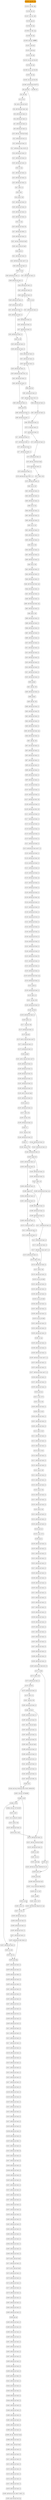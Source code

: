 Digraph G {
"0x0_0"[label="0x0: jnle 0x47\l",shape=box,style="rounded,filled", fontweight="bold",fillcolor="white"];
"0x2_0"[label="0x2: dec esp\l",shape=box,style="rounded,filled", fontweight="bold",fillcolor="white"];
"0x3_0"[label="0x3: inc esi\l",shape=box,style="rounded,filled", fontweight="bold",fillcolor="white"];
"0x4_0"[label="0x4: add al, byte ptr [ecx]\l",shape=box,style="rounded,filled", fontweight="bold",fillcolor="white"];
"0x6_0"[label="0x6: add dword ptr [eax], eax\l",shape=box,style="rounded,filled", fontweight="bold",fillcolor="white"];
"0x8_0"[label="0x8: add byte ptr [eax], al\l",shape=box,style="rounded,filled", fontweight="bold",fillcolor="white"];
"0xA_0"[label="0xA: add byte ptr [eax], al\l",shape=box,style="rounded,filled", fontweight="bold",fillcolor="white"];
"0xC_0"[label="0xC: add byte ptr [eax], al\l",shape=box,style="rounded,filled", fontweight="bold",fillcolor="white"];
"0xE_0"[label="0xE: add byte ptr [eax], al\l",shape=box,style="rounded,filled", fontweight="bold",fillcolor="white"];
"0x10_0"[label="0x10: add eax, dword ptr [eax]\l",shape=box,style="rounded,filled", fontweight="bold",fillcolor="white"];
"0x12_0"[label="0x12: add byte ptr [ecx], al\l",shape=box,style="rounded,filled", fontweight="bold",fillcolor="white"];
"0x15_0"[label="0x15: add byte ptr [eax], al\l",shape=box,style="rounded,filled", fontweight="bold",fillcolor="white"];
"0x17_0"[label="0x17: add byte ptr [eax+0x10], al\l",shape=box,style="rounded,filled", fontweight="bold",fillcolor="white"];
"0x1A_0"[label="0x1A: add byte ptr [eax], al\l",shape=box,style="rounded,filled", fontweight="bold",fillcolor="white"];
"0x1C_0"[label="0x1C: add byte ptr [eax], al\l",shape=box,style="rounded,filled", fontweight="bold",fillcolor="white"];
"0x1E_0"[label="0x1E: add byte ptr [eax], al\l",shape=box,style="rounded,filled", fontweight="bold",fillcolor="white"];
"0x20_0"[label="0x20: inc eax\l",shape=box,style="rounded,filled", fontweight="bold",fillcolor="white"];
"0x21_0"[label="0x21: add byte ptr [eax], al\l",shape=box,style="rounded,filled", fontweight="bold",fillcolor="white"];
"0x23_0"[label="0x23: add byte ptr [eax], al\l",shape=box,style="rounded,filled", fontweight="bold",fillcolor="white"];
"0x25_0"[label="0x25: add byte ptr [eax], al\l",shape=box,style="rounded,filled", fontweight="bold",fillcolor="white"];
"0x27_0"[label="0x27: add al, al\l",shape=box,style="rounded,filled", fontweight="bold",fillcolor="white"];
"0x29_0"[label="0x29: cwde \l",shape=box,style="rounded,filled", fontweight="bold",fillcolor="white"];
"0x2A_0"[label="0x2A: add al, 0x0\l",shape=box,style="rounded,filled", fontweight="bold",fillcolor="white"];
"0x2C_0"[label="0x2C: add byte ptr [eax], al\l",shape=box,style="rounded,filled", fontweight="bold",fillcolor="white"];
"0x2E_0"[label="0x2E: add byte ptr [eax], al\l",shape=box,style="rounded,filled", fontweight="bold",fillcolor="white"];
"0x30_0"[label="0x30: add byte ptr [eax], al\l",shape=box,style="rounded,filled", fontweight="bold",fillcolor="white"];
"0x32_0"[label="0x32: add byte ptr [eax], al\l",shape=box,style="rounded,filled", fontweight="bold",fillcolor="white"];
"0x34_0"[label="0x34: inc eax\l",shape=box,style="rounded,filled", fontweight="bold",fillcolor="white"];
"0x35_0"[label="0x35: add byte ptr [eax], bh\l",shape=box,style="rounded,filled", fontweight="bold",fillcolor="white"];
"0x37_0"[label="0x37: add byte ptr [ebx], cl\l",shape=box,style="rounded,filled", fontweight="bold",fillcolor="white"];
"0x39_0"[label="0x39: add byte ptr [eax], al\l",shape=box,style="rounded,filled", fontweight="bold",fillcolor="white"];
"0x3C_0"[label="0x3C: and eax, dword ptr [eax]\l",shape=box,style="rounded,filled", fontweight="bold",fillcolor="white"];
"0x3E_0"[label="0x3E: and al, byte ptr [eax]\l",shape=box,style="rounded,filled", fontweight="bold",fillcolor="white"];
"0x40_0"[label="0x40: push es\l",shape=box,style="rounded,filled", fontweight="bold",fillcolor="white"];
"0x41_0"[label="0x41: add byte ptr [eax], al\l",shape=box,style="rounded,filled", fontweight="bold",fillcolor="white"];
"0x43_0"[label="0x43: add byte ptr [eax+eax*1], al\l",shape=box,style="rounded,filled", fontweight="bold",fillcolor="white"];
"0x46_0"[label="0x46: add byte ptr [eax], al\l",shape=box,style="rounded,filled", fontweight="bold",fillcolor="white"];
"0x47_0"[label="0x47: add byte ptr [eax], al\l",shape=box,style="rounded,filled", fontweight="bold",fillcolor="white"];
"0x48_0"[label="0x48: inc eax\l",shape=box,style="rounded,filled", fontweight="bold",fillcolor="white"];
"0x49_0"[label="0x49: add byte ptr [eax], al\l",shape=box,style="rounded,filled", fontweight="bold",fillcolor="white"];
"0x4A_0"[label="0x4A: add byte ptr [eax], al\l",shape=box,style="rounded,filled", fontweight="bold",fillcolor="white"];
"0x4B_0"[label="0x4B: add byte ptr [eax], al\l",shape=box,style="rounded,filled", fontweight="bold",fillcolor="white"];
"0x4C_0"[label="0x4C: add byte ptr [eax], al\l",shape=box,style="rounded,filled", fontweight="bold",fillcolor="white"];
"0x4D_0"[label="0x4D: add byte ptr [eax], al\l",shape=box,style="rounded,filled", fontweight="bold",fillcolor="white"];
"0x4E_0"[label="0x4E: add byte ptr [eax], al\l",shape=box,style="rounded,filled", fontweight="bold",fillcolor="white"];
"0x4F_0"[label="0x4F: add byte ptr [eax], al\l",shape=box,style="rounded,filled", fontweight="bold",fillcolor="white"];
"0x50_0"[label="0x50: inc eax\l",shape=box,style="rounded,filled", fontweight="bold",fillcolor="white"];
"0x51_0"[label="0x51: add byte ptr [eax], al\l",shape=box,style="rounded,filled", fontweight="bold",fillcolor="white"];
"0x52_0"[label="0x52: add byte ptr [eax], al\l",shape=box,style="rounded,filled", fontweight="bold",fillcolor="white"];
"0x53_0"[label="0x53: add byte ptr [eax], al\l",shape=box,style="rounded,filled", fontweight="bold",fillcolor="white"];
"0x54_0"[label="0x54: add byte ptr [eax], al\l",shape=box,style="rounded,filled", fontweight="bold",fillcolor="white"];
"0x55_0"[label="0x55: add byte ptr [eax], al\l",shape=box,style="rounded,filled", fontweight="bold",fillcolor="white"];
"0x56_0"[label="0x56: add byte ptr [eax], al\l",shape=box,style="rounded,filled", fontweight="bold",fillcolor="white"];
"0x57_0"[label="0x57: add byte ptr [eax], al\l",shape=box,style="rounded,filled", fontweight="bold",fillcolor="white"];
"0x58_0"[label="0x58: inc eax\l",shape=box,style="rounded,filled", fontweight="bold",fillcolor="white"];
"0x59_0"[label="0x59: add byte ptr [eax], al\l",shape=box,style="rounded,filled", fontweight="bold",fillcolor="white"];
"0x5A_0"[label="0x5A: add byte ptr [eax], al\l",shape=box,style="rounded,filled", fontweight="bold",fillcolor="white"];
"0x5B_0"[label="0x5B: add byte ptr [eax], al\l",shape=box,style="rounded,filled", fontweight="bold",fillcolor="white"];
"0x5C_0"[label="0x5C: add byte ptr [eax], al\l",shape=box,style="rounded,filled", fontweight="bold",fillcolor="white"];
"0x5D_0"[label="0x5D: add byte ptr [eax], al\l",shape=box,style="rounded,filled", fontweight="bold",fillcolor="white"];
"0x5E_0"[label="0x5E: add byte ptr [eax], al\l",shape=box,style="rounded,filled", fontweight="bold",fillcolor="white"];
"0x5F_0"[label="0x5F: add byte ptr [eax+0x2], ch\l",shape=box,style="rounded,filled", fontweight="bold",fillcolor="white"];
"0x60_0"[label="0x60: push 0x2\l",shape=box,style="rounded,filled", fontweight="bold",fillcolor="white"];
"0x62_0"[label="0x62: add byte ptr [eax], al\l",shape=box,style="rounded,filled", fontweight="bold",fillcolor="white"];
"0x64_0"[label="0x64: add byte ptr [eax], al\l",shape=box,style="rounded,filled", fontweight="bold",fillcolor="white"];
"0x65_0"[label="0x65: add byte ptr [eax], al\l",shape=box,style="rounded,filled", fontweight="bold",fillcolor="white"];
"0x66_0"[label="0x66: add byte ptr [eax], al\l",shape=box,style="rounded,filled", fontweight="bold",fillcolor="white"];
"0x67_0"[label="0x67: add byte ptr [eax+0x2], ch\l",shape=box,style="rounded,filled", fontweight="bold",fillcolor="white"];
"0x68_0"[label="0x68: push 0x2\l",shape=box,style="rounded,filled", fontweight="bold",fillcolor="white"];
"0x6A_0"[label="0x6A: add byte ptr [eax], al\l",shape=box,style="rounded,filled", fontweight="bold",fillcolor="white"];
"0x6C_0"[label="0x6C: add byte ptr [eax], al\l",shape=box,style="rounded,filled", fontweight="bold",fillcolor="white"];
"0x6D_0"[label="0x6D: add byte ptr [eax], al\l",shape=box,style="rounded,filled", fontweight="bold",fillcolor="white"];
"0x6E_0"[label="0x6E: add byte ptr [eax], al\l",shape=box,style="rounded,filled", fontweight="bold",fillcolor="white"];
"0x6F_0"[label="0x6F: add byte ptr [eax], cl\l",shape=box,style="rounded,filled", fontweight="bold",fillcolor="white"];
"0x70_0"[label="0x70: or byte ptr [eax], al\l",shape=box,style="rounded,filled", fontweight="bold",fillcolor="white"];
"0x71_0"[label="0x71: add byte ptr [eax], al\l",shape=box,style="rounded,filled", fontweight="bold",fillcolor="white"];
"0x72_0"[label="0x72: add byte ptr [eax], al\l",shape=box,style="rounded,filled", fontweight="bold",fillcolor="white"];
"0x73_0"[label="0x73: add byte ptr [eax], al\l",shape=box,style="rounded,filled", fontweight="bold",fillcolor="white"];
"0x74_0"[label="0x74: add byte ptr [eax], al\l",shape=box,style="rounded,filled", fontweight="bold",fillcolor="white"];
"0x75_0"[label="0x75: add byte ptr [eax], al\l",shape=box,style="rounded,filled", fontweight="bold",fillcolor="white"];
"0x76_0"[label="0x76: add byte ptr [eax], al\l",shape=box,style="rounded,filled", fontweight="bold",fillcolor="white"];
"0x77_0"[label="0x77: add byte ptr [ebx], al\l",shape=box,style="rounded,filled", fontweight="bold",fillcolor="white"];
"0x78_0"[label="0x78: add eax, dword ptr [eax]\l",shape=box,style="rounded,filled", fontweight="bold",fillcolor="white"];
"0x79_0"[label="0x79: add byte ptr [eax], al\l",shape=box,style="rounded,filled", fontweight="bold",fillcolor="white"];
"0x7A_0"[label="0x7A: add byte ptr [eax], al\l",shape=box,style="rounded,filled", fontweight="bold",fillcolor="white"];
"0x7B_0"[label="0x7B: add byte ptr [eax+eax*1], al\l",shape=box,style="rounded,filled", fontweight="bold",fillcolor="white"];
"0x7C_0"[label="0x7C: add al, 0x0\l",shape=box,style="rounded,filled", fontweight="bold",fillcolor="white"];
"0x7E_0"[label="0x7E: add byte ptr [eax], al\l",shape=box,style="rounded,filled", fontweight="bold",fillcolor="white"];
"0x80_0"[label="0x80: test al, 0x2\l",shape=box,style="rounded,filled", fontweight="bold",fillcolor="white"];
"0x82_0"[label="0x82: add byte ptr [eax], al\l",shape=box,style="rounded,filled", fontweight="bold",fillcolor="white"];
"0x84_0"[label="0x84: add byte ptr [eax], al\l",shape=box,style="rounded,filled", fontweight="bold",fillcolor="white"];
"0x86_0"[label="0x86: add byte ptr [eax], al\l",shape=box,style="rounded,filled", fontweight="bold",fillcolor="white"];
"0x88_0"[label="0x88: test al, 0x2\l",shape=box,style="rounded,filled", fontweight="bold",fillcolor="white"];
"0x8A_0"[label="0x8A: add byte ptr [eax], al\l",shape=box,style="rounded,filled", fontweight="bold",fillcolor="white"];
"0x8C_0"[label="0x8C: add byte ptr [eax], al\l",shape=box,style="rounded,filled", fontweight="bold",fillcolor="white"];
"0x8E_0"[label="0x8E: add byte ptr [eax], al\l",shape=box,style="rounded,filled", fontweight="bold",fillcolor="white"];
"0x90_0"[label="0x90: test al, 0x2\l",shape=box,style="rounded,filled", fontweight="bold",fillcolor="white"];
"0x92_0"[label="0x92: add byte ptr [eax], al\l",shape=box,style="rounded,filled", fontweight="bold",fillcolor="white"];
"0x94_0"[label="0x94: add byte ptr [eax], al\l",shape=box,style="rounded,filled", fontweight="bold",fillcolor="white"];
"0x96_0"[label="0x96: add byte ptr [eax], al\l",shape=box,style="rounded,filled", fontweight="bold",fillcolor="white"];
"0x98_0"[label="0x98: sbb al, 0x0\l",shape=box,style="rounded,filled", fontweight="bold",fillcolor="white"];
"0x9A_0"[label="0x9A: add byte ptr [eax], al\l",shape=box,style="rounded,filled", fontweight="bold",fillcolor="white"];
"0x9C_0"[label="0x9C: add byte ptr [eax], al\l",shape=box,style="rounded,filled", fontweight="bold",fillcolor="white"];
"0x9E_0"[label="0x9E: add byte ptr [eax], al\l",shape=box,style="rounded,filled", fontweight="bold",fillcolor="white"];
"0xA0_0"[label="0xA0: sbb al, 0x0\l",shape=box,style="rounded,filled", fontweight="bold",fillcolor="white"];
"0xA2_0"[label="0xA2: add byte ptr [eax], al\l",shape=box,style="rounded,filled", fontweight="bold",fillcolor="white"];
"0xA4_0"[label="0xA4: add byte ptr [eax], al\l",shape=box,style="rounded,filled", fontweight="bold",fillcolor="white"];
"0xA6_0"[label="0xA6: add byte ptr [eax], al\l",shape=box,style="rounded,filled", fontweight="bold",fillcolor="white"];
"0xA8_0"[label="0xA8: add dword ptr [eax], eax\l",shape=box,style="rounded,filled", fontweight="bold",fillcolor="white"];
"0xAA_0"[label="0xAA: add byte ptr [eax], al\l",shape=box,style="rounded,filled", fontweight="bold",fillcolor="white"];
"0xAC_0"[label="0xAC: add byte ptr [eax], al\l",shape=box,style="rounded,filled", fontweight="bold",fillcolor="white"];
"0xAE_0"[label="0xAE: add byte ptr [eax], al\l",shape=box,style="rounded,filled", fontweight="bold",fillcolor="white"];
"0xB0_0"[label="0xB0: add dword ptr [eax], eax\l",shape=box,style="rounded,filled", fontweight="bold",fillcolor="white"];
"0xB2_0"[label="0xB2: add byte ptr [eax], al\l",shape=box,style="rounded,filled", fontweight="bold",fillcolor="white"];
"0xB4_0"[label="0xB4: add al, 0x0\l",shape=box,style="rounded,filled", fontweight="bold",fillcolor="white"];
"0xB6_0"[label="0xB6: add byte ptr [eax], al\l",shape=box,style="rounded,filled", fontweight="bold",fillcolor="white"];
"0xB8_0"[label="0xB8: add byte ptr [eax], al\l",shape=box,style="rounded,filled", fontweight="bold",fillcolor="white"];
"0xBA_0"[label="0xBA: add byte ptr [eax], al\l",shape=box,style="rounded,filled", fontweight="bold",fillcolor="white"];
"0xBC_0"[label="0xBC: add byte ptr [eax], al\l",shape=box,style="rounded,filled", fontweight="bold",fillcolor="white"];
"0xBE_0"[label="0xBE: add byte ptr [eax], al\l",shape=box,style="rounded,filled", fontweight="bold",fillcolor="white"];
"0xC0_0"[label="0xC0: add byte ptr [eax], al\l",shape=box,style="rounded,filled", fontweight="bold",fillcolor="white"];
"0xC2_0"[label="0xC2: add byte ptr [eax], al\l",shape=box,style="rounded,filled", fontweight="bold",fillcolor="white"];
"0xC4_0"[label="0xC4: add byte ptr [eax], al\l",shape=box,style="rounded,filled", fontweight="bold",fillcolor="white"];
"0xC6_0"[label="0xC6: add byte ptr [eax], al\l",shape=box,style="rounded,filled", fontweight="bold",fillcolor="white"];
"0xC8_0"[label="0xC8: add byte ptr [eax], al\l",shape=box,style="rounded,filled", fontweight="bold",fillcolor="white"];
"0xCA_0"[label="0xCA: add byte ptr [eax], al\l",shape=box,style="rounded,filled", fontweight="bold",fillcolor="white"];
"0xCC_0"[label="0xCC: add byte ptr [eax], al\l",shape=box,style="rounded,filled", fontweight="bold",fillcolor="white"];
"0xCE_0"[label="0xCE: add byte ptr [eax], al\l",shape=box,style="rounded,filled", fontweight="bold",fillcolor="white"];
"0xD0_0"[label="0xD0: pushad \l",shape=box,style="rounded,filled", fontweight="bold",fillcolor="white"];
"0xD1_0"[label="0xD1: add eax, 0x0\l",shape=box,style="rounded,filled", fontweight="bold",fillcolor="white"];
"0xD6_0"[label="0xD6: add byte ptr [eax], al\l",shape=box,style="rounded,filled", fontweight="bold",fillcolor="white"];
"0xD8_0"[label="0xD8: pushad \l",shape=box,style="rounded,filled", fontweight="bold",fillcolor="white"];
"0xD9_0"[label="0xD9: add eax, 0x0\l",shape=box,style="rounded,filled", fontweight="bold",fillcolor="white"];
"0xDE_0"[label="0xDE: add byte ptr [eax], al\l",shape=box,style="rounded,filled", fontweight="bold",fillcolor="white"];
"0xE0_0"[label="0xE0: add byte ptr [eax], dl\l",shape=box,style="rounded,filled", fontweight="bold",fillcolor="white"];
"0xE2_0"[label="0xE2: add byte ptr [eax], al\l",shape=box,style="rounded,filled", fontweight="bold",fillcolor="white"];
"0xE4_0"[label="0xE4: add byte ptr [eax], al\l",shape=box,style="rounded,filled", fontweight="bold",fillcolor="white"];
"0xE6_0"[label="0xE6: add byte ptr [eax], al\l",shape=box,style="rounded,filled", fontweight="bold",fillcolor="white"];
"0xE8_0"[label="0xE8: add dword ptr [eax], eax\l",shape=box,style="rounded,filled", fontweight="bold",fillcolor="white"];
"0xEA_0"[label="0xEA: add byte ptr [eax], al\l",shape=box,style="rounded,filled", fontweight="bold",fillcolor="white"];
"0xEC_0"[label="0xEC: add eax, 0x0\l",shape=box,style="rounded,filled", fontweight="bold",fillcolor="white"];
"0xF1_0"[label="0xF1: adc byte ptr [eax], al\l",shape=box,style="rounded,filled", fontweight="bold",fillcolor="white"];
"0xF3_0"[label="0xF3: add byte ptr [eax], al\l",shape=box,style="rounded,filled", fontweight="bold",fillcolor="white"];
"0xF5_0"[label="0xF5: add byte ptr [eax], al\l",shape=box,style="rounded,filled", fontweight="bold",fillcolor="white"];
"0xF7_0"[label="0xF7: add byte ptr [eax], al\l",shape=box,style="rounded,filled", fontweight="bold",fillcolor="white"];
"0xF9_0"[label="0xF9: adc byte ptr [eax], al\l",shape=box,style="rounded,filled", fontweight="bold",fillcolor="white"];
"0xFB_0"[label="0xFB: add byte ptr [eax], al\l",shape=box,style="rounded,filled", fontweight="bold",fillcolor="white"];
"0xFD_0"[label="0xFD: add byte ptr [eax], al\l",shape=box,style="rounded,filled", fontweight="bold",fillcolor="white"];
"0xFF_0"[label="0xFF: add byte ptr [eax], al\l",shape=box,style="rounded,filled", fontweight="bold",fillcolor="white"];
"0x101_0"[label="0x101: adc byte ptr [eax], al\l",shape=box,style="rounded,filled", fontweight="bold",fillcolor="white"];
"0x103_0"[label="0x103: add byte ptr [eax], al\l",shape=box,style="rounded,filled", fontweight="bold",fillcolor="white"];
"0x105_0"[label="0x105: add byte ptr [eax], al\l",shape=box,style="rounded,filled", fontweight="bold",fillcolor="white"];
"0x107_0"[label="0x107: add byte ptr [0x2], dh\l",shape=box,style="rounded,filled", fontweight="bold",fillcolor="white"];
"0x10D_0"[label="0x10D: add byte ptr [eax], al\l",shape=box,style="rounded,filled", fontweight="bold",fillcolor="white"];
"0x10F_0"[label="0x10F: add byte ptr [0x2], dh\l",shape=box,style="rounded,filled", fontweight="bold",fillcolor="white"];
"0x115_0"[label="0x115: add byte ptr [eax], al\l",shape=box,style="rounded,filled", fontweight="bold",fillcolor="white"];
"0x117_0"[label="0x117: add byte ptr [eax], al\l",shape=box,style="rounded,filled", fontweight="bold",fillcolor="white"];
"0x119_0"[label="0x119: adc byte ptr [eax], al\l",shape=box,style="rounded,filled", fontweight="bold",fillcolor="white"];
"0x11B_0"[label="0x11B: add byte ptr [eax], al\l",shape=box,style="rounded,filled", fontweight="bold",fillcolor="white"];
"0x11D_0"[label="0x11D: add byte ptr [eax], al\l",shape=box,style="rounded,filled", fontweight="bold",fillcolor="white"];
"0x11F_0"[label="0x11F: add byte ptr [ecx], al\l",shape=box,style="rounded,filled", fontweight="bold",fillcolor="white"];
"0x121_0"[label="0x121: add byte ptr [eax], al\l",shape=box,style="rounded,filled", fontweight="bold",fillcolor="white"];
"0x123_0"[label="0x123: add byte ptr [eax+eax*1], al\l",shape=box,style="rounded,filled", fontweight="bold",fillcolor="white"];
"0x126_0"[label="0x126: add byte ptr [eax], al\l",shape=box,style="rounded,filled", fontweight="bold",fillcolor="white"];
"0x128_0"[label="0x128: add byte ptr [eax], ah\l",shape=box,style="rounded,filled", fontweight="bold",fillcolor="white"];
"0x12A_0"[label="0x12A: add byte ptr [eax], al\l",shape=box,style="rounded,filled", fontweight="bold",fillcolor="white"];
"0x12C_0"[label="0x12C: add byte ptr [eax], al\l",shape=box,style="rounded,filled", fontweight="bold",fillcolor="white"];
"0x12E_0"[label="0x12E: add byte ptr [eax], al\l",shape=box,style="rounded,filled", fontweight="bold",fillcolor="white"];
"0x130_0"[label="0x130: add byte ptr [eax], ah\l",shape=box,style="rounded,filled", fontweight="bold",fillcolor="white"];
"0x132_0"[label="0x132: add byte ptr [eax], al\l",shape=box,style="rounded,filled", fontweight="bold",fillcolor="white"];
"0x134_0"[label="0x134: add byte ptr [eax], al\l",shape=box,style="rounded,filled", fontweight="bold",fillcolor="white"];
"0x136_0"[label="0x136: add byte ptr [eax], al\l",shape=box,style="rounded,filled", fontweight="bold",fillcolor="white"];
"0x138_0"[label="0x138: add byte ptr [eax], ah\l",shape=box,style="rounded,filled", fontweight="bold",fillcolor="white"];
"0x13A_0"[label="0x13A: add byte ptr [eax], al\l",shape=box,style="rounded,filled", fontweight="bold",fillcolor="white"];
"0x13C_0"[label="0x13C: add byte ptr [eax], al\l",shape=box,style="rounded,filled", fontweight="bold",fillcolor="white"];
"0x13E_0"[label="0x13E: add byte ptr [eax], al\l",shape=box,style="rounded,filled", fontweight="bold",fillcolor="white"];
"0x140_0"[label="0x140: cmp byte ptr [ecx], al\l",shape=box,style="rounded,filled", fontweight="bold",fillcolor="white"];
"0x142_0"[label="0x142: add byte ptr [eax], al\l",shape=box,style="rounded,filled", fontweight="bold",fillcolor="white"];
"0x144_0"[label="0x144: add byte ptr [eax], al\l",shape=box,style="rounded,filled", fontweight="bold",fillcolor="white"];
"0x146_0"[label="0x146: add byte ptr [eax], al\l",shape=box,style="rounded,filled", fontweight="bold",fillcolor="white"];
"0x148_0"[label="0x148: cmp byte ptr [ecx], al\l",shape=box,style="rounded,filled", fontweight="bold",fillcolor="white"];
"0x14A_0"[label="0x14A: add byte ptr [eax], al\l",shape=box,style="rounded,filled", fontweight="bold",fillcolor="white"];
"0x14C_0"[label="0x14C: add byte ptr [eax], al\l",shape=box,style="rounded,filled", fontweight="bold",fillcolor="white"];
"0x14E_0"[label="0x14E: add byte ptr [eax], al\l",shape=box,style="rounded,filled", fontweight="bold",fillcolor="white"];
"0x150_0"[label="0x150: add byte ptr [eax], dl\l",shape=box,style="rounded,filled", fontweight="bold",fillcolor="white"];
"0x152_0"[label="0x152: add byte ptr [eax], al\l",shape=box,style="rounded,filled", fontweight="bold",fillcolor="white"];
"0x154_0"[label="0x154: add byte ptr [eax], al\l",shape=box,style="rounded,filled", fontweight="bold",fillcolor="white"];
"0x156_0"[label="0x156: add byte ptr [eax], al\l",shape=box,style="rounded,filled", fontweight="bold",fillcolor="white"];
"0x158_0"[label="0x158: add dword ptr [eax], eax\l",shape=box,style="rounded,filled", fontweight="bold",fillcolor="white"];
"0x15A_0"[label="0x15A: add byte ptr [eax], al\l",shape=box,style="rounded,filled", fontweight="bold",fillcolor="white"];
"0x15C_0"[label="0x15C: push es\l",shape=box,style="rounded,filled", fontweight="bold",fillcolor="white"];
"0x15D_0"[label="0x15D: add byte ptr [eax], al\l",shape=box,style="rounded,filled", fontweight="bold",fillcolor="white"];
"0x15F_0"[label="0x15F: add al, ch\l",shape=box,style="rounded,filled", fontweight="bold",fillcolor="white"];
"0x161_0"[label="0x161: sub eax, 0x0\l",shape=box,style="rounded,filled", fontweight="bold",fillcolor="white"];
"0x166_0"[label="0x166: add byte ptr [eax], al\l",shape=box,style="rounded,filled", fontweight="bold",fillcolor="white"];
"0x168_0"[label="0x168: call 0x42\l",shape=box,style="rounded,filled", fontweight="bold",fillcolor="white"];
"0x16D_0"[label="0x16D: add byte ptr [eax], al\l",shape=box,style="rounded,filled", fontweight="bold",fillcolor="white"];
"0x16F_0"[label="0x16F: add al, ch\l",shape=box,style="rounded,filled", fontweight="bold",fillcolor="white"];
"0x171_0"[label="0x171: cmp eax, 0x0\l",shape=box,style="rounded,filled", fontweight="bold",fillcolor="white"];
"0x176_0"[label="0x176: add byte ptr [eax], al\l",shape=box,style="rounded,filled", fontweight="bold",fillcolor="white"];
"0x178_0"[label="0x178: pop eax\l",shape=box,style="rounded,filled", fontweight="bold",fillcolor="white"];
"0x179_0"[label="0x179: add al, byte ptr [eax+eax*1]\l",shape=box,style="rounded,filled", fontweight="bold",fillcolor="white"];
"0x17C_0"[label="0x17C: add byte ptr [eax], al\l",shape=box,style="rounded,filled", fontweight="bold",fillcolor="white"];
"0x17E_0"[label="0x17E: add byte ptr [eax], al\l",shape=box,style="rounded,filled", fontweight="bold",fillcolor="white"];
"0x180_0"[label="0x180: pushad \l",shape=box,style="rounded,filled", fontweight="bold",fillcolor="white"];
"0x181_0"[label="0x181: add al, byte ptr [eax+eax*1]\l",shape=box,style="rounded,filled", fontweight="bold",fillcolor="white"];
"0x184_0"[label="0x184: add byte ptr [eax], al\l",shape=box,style="rounded,filled", fontweight="bold",fillcolor="white"];
"0x186_0"[label="0x186: add byte ptr [eax], al\l",shape=box,style="rounded,filled", fontweight="bold",fillcolor="white"];
"0x188_0"[label="0x188: add byte ptr [eax], dl\l",shape=box,style="rounded,filled", fontweight="bold",fillcolor="white"];
"0x18A_0"[label="0x18A: add byte ptr [eax], al\l",shape=box,style="rounded,filled", fontweight="bold",fillcolor="white"];
"0x18C_0"[label="0x18C: add byte ptr [eax], al\l",shape=box,style="rounded,filled", fontweight="bold",fillcolor="white"];
"0x18E_0"[label="0x18E: add byte ptr [eax], al\l",shape=box,style="rounded,filled", fontweight="bold",fillcolor="white"];
"0x190_0"[label="0x190: add al, byte ptr [eax]\l",shape=box,style="rounded,filled", fontweight="bold",fillcolor="white"];
"0x192_0"[label="0x192: add byte ptr [eax], al\l",shape=box,style="rounded,filled", fontweight="bold",fillcolor="white"];
"0x194_0"[label="0x194: push es\l",shape=box,style="rounded,filled", fontweight="bold",fillcolor="white"];
"0x195_0"[label="0x195: add byte ptr [eax], al\l",shape=box,style="rounded,filled", fontweight="bold",fillcolor="white"];
"0x197_0"[label="0x197: add al, bh\l",shape=box,style="rounded,filled", fontweight="bold",fillcolor="white"];
"0x199_0"[label="0x199: sub eax, 0x0\l",shape=box,style="rounded,filled", fontweight="bold",fillcolor="white"];
"0x19E_0"[label="0x19E: add byte ptr [eax], al\l",shape=box,style="rounded,filled", fontweight="bold",fillcolor="white"];
"0x1A0_0"[label="0x1A0: clc \l",shape=box,style="rounded,filled", fontweight="bold",fillcolor="white"];
"0x1A1_0"[label="0x1A1: cmp eax, 0x0\l",shape=box,style="rounded,filled", fontweight="bold",fillcolor="white"];
"0x1A6_0"[label="0x1A6: add byte ptr [eax], al\l",shape=box,style="rounded,filled", fontweight="bold",fillcolor="white"];
"0x1A8_0"[label="0x1A8: clc \l",shape=box,style="rounded,filled", fontweight="bold",fillcolor="white"];
"0x1A9_0"[label="0x1A9: cmp eax, 0x0\l",shape=box,style="rounded,filled", fontweight="bold",fillcolor="white"];
"0x1AA_0"[label="0x1AA: add byte ptr [eax], al\l",shape=box,style="rounded,filled", fontweight="bold",fillcolor="white"];
"0x1AC_0"[label="0x1AC: add byte ptr [eax], al\l",shape=box,style="rounded,filled", fontweight="bold",fillcolor="white"];
"0x1AE_0"[label="0x1AE: add byte ptr [eax], al\l",shape=box,style="rounded,filled", fontweight="bold",fillcolor="white"];
"0x1B0_0"[label="0x1B0: loopne 0x3\l",shape=box,style="rounded,filled", fontweight="bold",fillcolor="white"];
"0x1B2_0"[label="0x1B2: add byte ptr [eax], al\l",shape=box,style="rounded,filled", fontweight="bold",fillcolor="white"];
"0x1B3_0"[label="0x1B3: add byte ptr [eax], al\l",shape=box,style="rounded,filled", fontweight="bold",fillcolor="white"];
"0x1B4_0"[label="0x1B4: add byte ptr [eax], al\l",shape=box,style="rounded,filled", fontweight="bold",fillcolor="white"];
"0x1B5_0"[label="0x1B5: add byte ptr [eax], al\l",shape=box,style="rounded,filled", fontweight="bold",fillcolor="white"];
"0x1B6_0"[label="0x1B6: add byte ptr [eax], al\l",shape=box,style="rounded,filled", fontweight="bold",fillcolor="white"];
"0x1B7_0"[label="0x1B7: add al, ah\l",shape=box,style="rounded,filled", fontweight="bold",fillcolor="white"];
"0x1B8_0"[label="0x1B8: loopne 0x3\l",shape=box,style="rounded,filled", fontweight="bold",fillcolor="white"];
"0x1B9_0"[label="0x1B9: add dword ptr [eax], eax\l",shape=box,style="rounded,filled", fontweight="bold",fillcolor="white"];
"0x1BA_0"[label="0x1BA: add byte ptr [eax], al\l",shape=box,style="rounded,filled", fontweight="bold",fillcolor="white"];
"0x1BB_0"[label="0x1BB: add byte ptr [eax], al\l",shape=box,style="rounded,filled", fontweight="bold",fillcolor="white"];
"0x1BC_0"[label="0x1BC: add byte ptr [eax], al\l",shape=box,style="rounded,filled", fontweight="bold",fillcolor="white"];
"0x1BD_0"[label="0x1BD: add byte ptr [eax], al\l",shape=box,style="rounded,filled", fontweight="bold",fillcolor="white"];
"0x1BE_0"[label="0x1BE: add byte ptr [eax], al\l",shape=box,style="rounded,filled", fontweight="bold",fillcolor="white"];
"0x1BF_0"[label="0x1BF: add byte ptr [eax], cl\l",shape=box,style="rounded,filled", fontweight="bold",fillcolor="white"];
"0x1C0_0"[label="0x1C0: or byte ptr [eax], al\l",shape=box,style="rounded,filled", fontweight="bold",fillcolor="white"];
"0x1C1_0"[label="0x1C1: add byte ptr [eax], al\l",shape=box,style="rounded,filled", fontweight="bold",fillcolor="white"];
"0x1C2_0"[label="0x1C2: add byte ptr [eax], al\l",shape=box,style="rounded,filled", fontweight="bold",fillcolor="white"];
"0x1C3_0"[label="0x1C3: add byte ptr [eax], al\l",shape=box,style="rounded,filled", fontweight="bold",fillcolor="white"];
"0x1C4_0"[label="0x1C4: add byte ptr [eax], al\l",shape=box,style="rounded,filled", fontweight="bold",fillcolor="white"];
"0x1C5_0"[label="0x1C5: add byte ptr [eax], al\l",shape=box,style="rounded,filled", fontweight="bold",fillcolor="white"];
"0x1C6_0"[label="0x1C6: add byte ptr [eax], al\l",shape=box,style="rounded,filled", fontweight="bold",fillcolor="white"];
"0x1C7_0"[label="0x1C7: add byte ptr [eax+eax*1], al\l",shape=box,style="rounded,filled", fontweight="bold",fillcolor="white"];
"0x1C8_0"[label="0x1C8: add al, 0x0\l",shape=box,style="rounded,filled", fontweight="bold",fillcolor="white"];
"0x1CA_0"[label="0x1CA: add byte ptr [eax], al\l",shape=box,style="rounded,filled", fontweight="bold",fillcolor="white"];
"0x1CC_0"[label="0x1CC: add al, 0x0\l",shape=box,style="rounded,filled", fontweight="bold",fillcolor="white"];
"0x1CE_0"[label="0x1CE: add byte ptr [eax], al\l",shape=box,style="rounded,filled", fontweight="bold",fillcolor="white"];
"0x1D0_0"[label="0x1D0: les eax, ptr [edx]\l",shape=box,style="rounded,filled", fontweight="bold",fillcolor="white"];
"0x1D2_0"[label="0x1D2: add byte ptr [eax], al\l",shape=box,style="rounded,filled", fontweight="bold",fillcolor="white"];
"0x1D4_0"[label="0x1D4: add byte ptr [eax], al\l",shape=box,style="rounded,filled", fontweight="bold",fillcolor="white"];
"0x1D6_0"[label="0x1D6: add byte ptr [eax], al\l",shape=box,style="rounded,filled", fontweight="bold",fillcolor="white"];
"0x1D8_0"[label="0x1D8: les eax, ptr [edx]\l",shape=box,style="rounded,filled", fontweight="bold",fillcolor="white"];
"0x1DA_0"[label="0x1DA: add byte ptr [eax], al\l",shape=box,style="rounded,filled", fontweight="bold",fillcolor="white"];
"0x1DC_0"[label="0x1DC: add byte ptr [eax], al\l",shape=box,style="rounded,filled", fontweight="bold",fillcolor="white"];
"0x1DE_0"[label="0x1DE: add byte ptr [eax], al\l",shape=box,style="rounded,filled", fontweight="bold",fillcolor="white"];
"0x1E0_0"[label="0x1E0: les eax, ptr [edx]\l",shape=box,style="rounded,filled", fontweight="bold",fillcolor="white"];
"0x1E2_0"[label="0x1E2: add byte ptr [eax], al\l",shape=box,style="rounded,filled", fontweight="bold",fillcolor="white"];
"0x1E4_0"[label="0x1E4: add byte ptr [eax], al\l",shape=box,style="rounded,filled", fontweight="bold",fillcolor="white"];
"0x1E6_0"[label="0x1E6: add byte ptr [eax], al\l",shape=box,style="rounded,filled", fontweight="bold",fillcolor="white"];
"0x1E8_0"[label="0x1E8: inc esp\l",shape=box,style="rounded,filled", fontweight="bold",fillcolor="white"];
"0x1E9_0"[label="0x1E9: add byte ptr [eax], al\l",shape=box,style="rounded,filled", fontweight="bold",fillcolor="white"];
"0x1EB_0"[label="0x1EB: add byte ptr [eax], al\l",shape=box,style="rounded,filled", fontweight="bold",fillcolor="white"];
"0x1ED_0"[label="0x1ED: add byte ptr [eax], al\l",shape=box,style="rounded,filled", fontweight="bold",fillcolor="white"];
"0x1EF_0"[label="0x1EF: add byte ptr [eax+eax*1], al\l",shape=box,style="rounded,filled", fontweight="bold",fillcolor="white"];
"0x1F3_0"[label="0x1F3: add byte ptr [eax], al\l",shape=box,style="rounded,filled", fontweight="bold",fillcolor="white"];
"0x1F5_0"[label="0x1F5: add byte ptr [eax], al\l",shape=box,style="rounded,filled", fontweight="bold",fillcolor="white"];
"0x1F7_0"[label="0x1F7: add byte ptr [eax+eax*1], al\l",shape=box,style="rounded,filled", fontweight="bold",fillcolor="white"];
"0x1FA_0"[label="0x1FA: add byte ptr [eax], al\l",shape=box,style="rounded,filled", fontweight="bold",fillcolor="white"];
"0x1FC_0"[label="0x1FC: add byte ptr [eax], al\l",shape=box,style="rounded,filled", fontweight="bold",fillcolor="white"];
"0x1FE_0"[label="0x1FE: add byte ptr [eax], al\l",shape=box,style="rounded,filled", fontweight="bold",fillcolor="white"];
"0x200_0"[label="0x200: push eax\l",shape=box,style="rounded,filled", fontweight="bold",fillcolor="white"];
"0x201_0"[label="0x201: in eax, 0x74\l",shape=box,style="rounded,filled", fontweight="bold",fillcolor="white"];
"0x203_0"[label="0x203: add al, 0x0\l",shape=box,style="rounded,filled", fontweight="bold",fillcolor="white"];
"0x206_0"[label="0x206: add byte ptr [eax], al\l",shape=box,style="rounded,filled", fontweight="bold",fillcolor="white"];
"0x208_0"[label="0x208: add al, 0x20\l",shape=box,style="rounded,filled", fontweight="bold",fillcolor="white"];
"0x20A_0"[label="0x20A: add byte ptr [eax], al\l",shape=box,style="rounded,filled", fontweight="bold",fillcolor="white"];
"0x20C_0"[label="0x20C: add byte ptr [eax], al\l",shape=box,style="rounded,filled", fontweight="bold",fillcolor="white"];
"0x20E_0"[label="0x20E: add byte ptr [eax], al\l",shape=box,style="rounded,filled", fontweight="bold",fillcolor="white"];
"0x210_0"[label="0x210: add al, 0x20\l",shape=box,style="rounded,filled", fontweight="bold",fillcolor="white"];
"0x212_0"[label="0x212: add byte ptr [eax], al\l",shape=box,style="rounded,filled", fontweight="bold",fillcolor="white"];
"0x214_0"[label="0x214: add byte ptr [eax], al\l",shape=box,style="rounded,filled", fontweight="bold",fillcolor="white"];
"0x216_0"[label="0x216: add byte ptr [eax], al\l",shape=box,style="rounded,filled", fontweight="bold",fillcolor="white"];
"0x218_0"[label="0x218: add al, 0x20\l",shape=box,style="rounded,filled", fontweight="bold",fillcolor="white"];
"0x21A_0"[label="0x21A: add byte ptr [eax], al\l",shape=box,style="rounded,filled", fontweight="bold",fillcolor="white"];
"0x21C_0"[label="0x21C: add byte ptr [eax], al\l",shape=box,style="rounded,filled", fontweight="bold",fillcolor="white"];
"0x21E_0"[label="0x21E: add byte ptr [eax], al\l",shape=box,style="rounded,filled", fontweight="bold",fillcolor="white"];
"0x220_0"[label="0x220: cmp al, 0x0\l",shape=box,style="rounded,filled", fontweight="bold",fillcolor="white"];
"0x222_0"[label="0x222: add byte ptr [eax], al\l",shape=box,style="rounded,filled", fontweight="bold",fillcolor="white"];
"0x224_0"[label="0x224: add byte ptr [eax], al\l",shape=box,style="rounded,filled", fontweight="bold",fillcolor="white"];
"0x226_0"[label="0x226: add byte ptr [eax], al\l",shape=box,style="rounded,filled", fontweight="bold",fillcolor="white"];
"0x228_0"[label="0x228: cmp al, 0x0\l",shape=box,style="rounded,filled", fontweight="bold",fillcolor="white"];
"0x22A_0"[label="0x22A: add byte ptr [eax], al\l",shape=box,style="rounded,filled", fontweight="bold",fillcolor="white"];
"0x22C_0"[label="0x22C: add byte ptr [eax], al\l",shape=box,style="rounded,filled", fontweight="bold",fillcolor="white"];
"0x22E_0"[label="0x22E: add byte ptr [eax], al\l",shape=box,style="rounded,filled", fontweight="bold",fillcolor="white"];
"0x230_0"[label="0x230: add al, 0x0\l",shape=box,style="rounded,filled", fontweight="bold",fillcolor="white"];
"0x232_0"[label="0x232: add byte ptr [eax], al\l",shape=box,style="rounded,filled", fontweight="bold",fillcolor="white"];
"0x234_0"[label="0x234: add byte ptr [eax], al\l",shape=box,style="rounded,filled", fontweight="bold",fillcolor="white"];
"0x236_0"[label="0x236: add byte ptr [eax], al\l",shape=box,style="rounded,filled", fontweight="bold",fillcolor="white"];
"0x238_0"[label="0x238: push ecx\l",shape=box,style="rounded,filled", fontweight="bold",fillcolor="white"];
"0x239_0"[label="0x239: in eax, 0x74\l",shape=box,style="rounded,filled", fontweight="bold",fillcolor="white"];
"0x23B_0"[label="0x23B: pop es\l",shape=box,style="rounded,filled", fontweight="bold",fillcolor="white"];
"0x23D_0"[label="0x23D: add byte ptr [eax], al\l",shape=box,style="rounded,filled", fontweight="bold",fillcolor="white"];
"0x23F_0"[label="0x23F: add byte ptr [eax], al\l",shape=box,style="rounded,filled", fontweight="bold",fillcolor="white"];
"0x241_0"[label="0x241: add byte ptr [eax], al\l",shape=box,style="rounded,filled", fontweight="bold",fillcolor="white"];
"0x243_0"[label="0x243: add byte ptr [eax], al\l",shape=box,style="rounded,filled", fontweight="bold",fillcolor="white"];
"0x245_0"[label="0x245: add byte ptr [eax], al\l",shape=box,style="rounded,filled", fontweight="bold",fillcolor="white"];
"0x247_0"[label="0x247: add byte ptr [eax], al\l",shape=box,style="rounded,filled", fontweight="bold",fillcolor="white"];
"0x249_0"[label="0x249: add byte ptr [eax], al\l",shape=box,style="rounded,filled", fontweight="bold",fillcolor="white"];
"0x24B_0"[label="0x24B: add byte ptr [eax], al\l",shape=box,style="rounded,filled", fontweight="bold",fillcolor="white"];
"0x24D_0"[label="0x24D: add byte ptr [eax], al\l",shape=box,style="rounded,filled", fontweight="bold",fillcolor="white"];
"0x24F_0"[label="0x24F: add byte ptr [eax], al\l",shape=box,style="rounded,filled", fontweight="bold",fillcolor="white"];
"0x251_0"[label="0x251: add byte ptr [eax], al\l",shape=box,style="rounded,filled", fontweight="bold",fillcolor="white"];
"0x253_0"[label="0x253: add byte ptr [eax], al\l",shape=box,style="rounded,filled", fontweight="bold",fillcolor="white"];
"0x255_0"[label="0x255: add byte ptr [eax], al\l",shape=box,style="rounded,filled", fontweight="bold",fillcolor="white"];
"0x257_0"[label="0x257: add byte ptr [eax], al\l",shape=box,style="rounded,filled", fontweight="bold",fillcolor="white"];
"0x259_0"[label="0x259: add byte ptr [eax], al\l",shape=box,style="rounded,filled", fontweight="bold",fillcolor="white"];
"0x25B_0"[label="0x25B: add byte ptr [eax], al\l",shape=box,style="rounded,filled", fontweight="bold",fillcolor="white"];
"0x25D_0"[label="0x25D: add byte ptr [eax], al\l",shape=box,style="rounded,filled", fontweight="bold",fillcolor="white"];
"0x25F_0"[label="0x25F: add byte ptr [eax], al\l",shape=box,style="rounded,filled", fontweight="bold",fillcolor="white"];
"0x261_0"[label="0x261: add byte ptr [eax], al\l",shape=box,style="rounded,filled", fontweight="bold",fillcolor="white"];
"0x263_0"[label="0x263: add byte ptr [eax], al\l",shape=box,style="rounded,filled", fontweight="bold",fillcolor="white"];
"0x265_0"[label="0x265: add byte ptr [eax], al\l",shape=box,style="rounded,filled", fontweight="bold",fillcolor="white"];
"0x267_0"[label="0x267: add byte ptr [eax], dl\l",shape=box,style="rounded,filled", fontweight="bold",fillcolor="white"];
"0x269_0"[label="0x269: add byte ptr [eax], al\l",shape=box,style="rounded,filled", fontweight="bold",fillcolor="white"];
"0x26B_0"[label="0x26B: add byte ptr [eax], al\l",shape=box,style="rounded,filled", fontweight="bold",fillcolor="white"];
"0x26D_0"[label="0x26D: add byte ptr [eax], al\l",shape=box,style="rounded,filled", fontweight="bold",fillcolor="white"];
"0x26F_0"[label="0x26F: add byte ptr [edx-0x1b], dl\l",shape=box,style="rounded,filled", fontweight="bold",fillcolor="white"];
"0x272_0"[label="0x272: jz 0x66\l",shape=box,style="rounded,filled", fontweight="bold",fillcolor="white"];
"0x274_0"[label="0x274: add al, 0x0\l",shape=box,style="rounded,filled", fontweight="bold",fillcolor="white"];
"0x276_0"[label="0x276: add byte ptr [eax], al\l",shape=box,style="rounded,filled", fontweight="bold",fillcolor="white"];
"0x278_0"[label="0x278: call 0x32\l",shape=box,style="rounded,filled", fontweight="bold",fillcolor="white"];
"0x27D_0"[label="0x27D: add byte ptr [eax], al\l",shape=box,style="rounded,filled", fontweight="bold",fillcolor="white"];
"0x27F_0"[label="0x27F: add al, ch\l",shape=box,style="rounded,filled", fontweight="bold",fillcolor="white"];
"0x281_0"[label="0x281: cmp eax, 0x0\l",shape=box,style="rounded,filled", fontweight="bold",fillcolor="white"];
"0x286_0"[label="0x286: add byte ptr [eax], al\l",shape=box,style="rounded,filled", fontweight="bold",fillcolor="white"];
"0x288_0"[label="0x288: call 0x42\l",shape=box,style="rounded,filled", fontweight="bold",fillcolor="white"];
"0x28D_0"[label="0x28D: add byte ptr [eax], al\l",shape=box,style="rounded,filled", fontweight="bold",fillcolor="white"];
"0x28F_0"[label="0x28F: add byte ptr [eax], bl\l",shape=box,style="rounded,filled", fontweight="bold",fillcolor="white"];
"0x291_0"[label="0x291: add al, byte ptr [eax]\l",shape=box,style="rounded,filled", fontweight="bold",fillcolor="white"];
"0x293_0"[label="0x293: add byte ptr [eax], al\l",shape=box,style="rounded,filled", fontweight="bold",fillcolor="white"];
"0x295_0"[label="0x295: add byte ptr [eax], al\l",shape=box,style="rounded,filled", fontweight="bold",fillcolor="white"];
"0x297_0"[label="0x297: add byte ptr [eax], bl\l",shape=box,style="rounded,filled", fontweight="bold",fillcolor="white"];
"0x299_0"[label="0x299: add al, byte ptr [eax]\l",shape=box,style="rounded,filled", fontweight="bold",fillcolor="white"];
"0x29B_0"[label="0x29B: add byte ptr [eax], al\l",shape=box,style="rounded,filled", fontweight="bold",fillcolor="white"];
"0x29D_0"[label="0x29D: add byte ptr [eax], al\l",shape=box,style="rounded,filled", fontweight="bold",fillcolor="white"];
"0x29F_0"[label="0x29F: add byte ptr [ecx], al\l",shape=box,style="rounded,filled", fontweight="bold",fillcolor="white"];
"0x2A1_0"[label="0x2A1: add byte ptr [eax], al\l",shape=box,style="rounded,filled", fontweight="bold",fillcolor="white"];
"0x2A3_0"[label="0x2A3: add byte ptr [eax], al\l",shape=box,style="rounded,filled", fontweight="bold",fillcolor="white"];
"0x2A5_0"[label="0x2A5: add byte ptr [eax], al\l",shape=box,style="rounded,filled", fontweight="bold",fillcolor="white"];
"0x2A7_0"[label="0x2A7: add byte ptr [edi], ch\l",shape=box,style="rounded,filled", fontweight="bold",fillcolor="white"];
"0x2A9_0"[label="0x2A9: insb \l",shape=box,style="rounded,filled", fontweight="bold",fillcolor="white"];
"0x2AA_0"[label="0x2AA: imul esp, dword ptr [edx+0x36], 0x646c2f34\l",shape=box,style="rounded,filled", fontweight="bold",fillcolor="white"];
"0x2B1_0"[label="0x2B1: sub eax, 0x756e696c\l",shape=box,style="rounded,filled", fontweight="bold",fillcolor="white"];
"0x2B6_0"[label="0x2B6: js 0x2f\l",shape=box,style="rounded,filled", fontweight="bold",fillcolor="white"];
"0x2B8_0"[label="0x2B8: js 0x3a\l",shape=box,style="rounded,filled", fontweight="bold",fillcolor="white"];
"0x2BA_0"[label="0x2BA: sub eax, 0x732e3436\l",shape=box,style="rounded,filled", fontweight="bold",fillcolor="white"];
"0x2C0_0"[label="0x2C0: outsd \l",shape=box,style="rounded,filled", fontweight="bold",fillcolor="white"];
"0x2C1_0"[label="0x2C1: xor al, byte ptr cs:[eax]\l",shape=box,style="rounded,filled", fontweight="bold",fillcolor="white"];
"0x2C4_0"[label="0x2C4: add al, 0x0\l",shape=box,style="rounded,filled", fontweight="bold",fillcolor="white"];
"0x2C6_0"[label="0x2C6: add byte ptr [eax], al\l",shape=box,style="rounded,filled", fontweight="bold",fillcolor="white"];
"0x2C8_0"[label="0x2C8: adc al, 0x0\l",shape=box,style="rounded,filled", fontweight="bold",fillcolor="white"];
"0x2CA_0"[label="0x2CA: add byte ptr [eax], al\l",shape=box,style="rounded,filled", fontweight="bold",fillcolor="white"];
"0x2CC_0"[label="0x2CC: add eax, dword ptr [eax]\l",shape=box,style="rounded,filled", fontweight="bold",fillcolor="white"];
"0x2CE_0"[label="0x2CE: add byte ptr [eax], al\l",shape=box,style="rounded,filled", fontweight="bold",fillcolor="white"];
"0x2D0_0"[label="0x2D0: inc edi\l",shape=box,style="rounded,filled", fontweight="bold",fillcolor="white"];
"0x2D1_0"[label="0x2D1: dec esi\l",shape=box,style="rounded,filled", fontweight="bold",fillcolor="white"];
"0x2D2_0"[label="0x2D2: push ebp\l",shape=box,style="rounded,filled", fontweight="bold",fillcolor="white"];
"0x2D3_0"[label="0x2D3: add byte ptr [edx+0x6d34ce74], dl\l",shape=box,style="rounded,filled", fontweight="bold",fillcolor="white"];
"0x2D8_0"[label="0x2D8: insd \l",shape=box,style="rounded,filled", fontweight="bold",fillcolor="white"];
"0x2D9_0"[label="0x2D9: push ss\l",shape=box,style="rounded,filled", fontweight="bold",fillcolor="white"];
"0x2DA_0"[label="0x2DA: push edx\l",shape=box,style="rounded,filled", fontweight="bold",fillcolor="white"];
"0x2DB_0"[label="0x2DB: lodsd dword ptr [esi]\l",shape=box,style="rounded,filled", fontweight="bold",fillcolor="white"];
"0x2DC_0"[label="0x2DC: or esp, dword ptr [ebp-0x41]\l",shape=box,style="rounded,filled", fontweight="bold",fillcolor="white"];
"0x2DF_0"[label="0x2DF: mov ch, 0x1f\l",shape=box,style="rounded,filled", fontweight="bold",fillcolor="white"];
"0x2E1_0"[label="0x2E1: pushfd \l",shape=box,style="rounded,filled", fontweight="bold",fillcolor="white"];
"0x2E2_0"[label="0x2E2: and al, 0x10\l",shape=box,style="rounded,filled", fontweight="bold",fillcolor="white"];
"0x2E4_0"[label="0x2E4: add dword ptr [ebp-0x13], eax\l",shape=box,style="rounded,filled", fontweight="bold",fillcolor="white"];
"0x2E5_0"[label="0x2E5: inc ebp\l",shape=box,style="rounded,filled", fontweight="bold",fillcolor="white"];
"0x2E6_0"[label="0x2E6: in eax, dx\l",shape=box,style="rounded,filled", fontweight="bold",fillcolor="white"];
"0x2E7_0"[label="0x2E7: out 0x4, al\l",shape=box,style="rounded,filled", fontweight="bold",fillcolor="white"];
"0x2E9_0"[label="0x2E9: add byte ptr [eax], al\l",shape=box,style="rounded,filled", fontweight="bold",fillcolor="white"];
"0x2EB_0"[label="0x2EB: add byte ptr [eax], dl\l",shape=box,style="rounded,filled", fontweight="bold",fillcolor="white"];
"0x2ED_0"[label="0x2ED: add byte ptr [eax], al\l",shape=box,style="rounded,filled", fontweight="bold",fillcolor="white"];
"0x2EF_0"[label="0x2EF: add byte ptr [ecx], al\l",shape=box,style="rounded,filled", fontweight="bold",fillcolor="white"];
"0x2F1_0"[label="0x2F1: add byte ptr [eax], al\l",shape=box,style="rounded,filled", fontweight="bold",fillcolor="white"];
"0x2F2_0"[label="0x2F2: add byte ptr [eax], al\l",shape=box,style="rounded,filled", fontweight="bold",fillcolor="white"];
"0x2F3_0"[label="0x2F3: add byte ptr [edi+0x4e], al\l",shape=box,style="rounded,filled", fontweight="bold",fillcolor="white"];
"0x2F4_0"[label="0x2F4: inc edi\l",shape=box,style="rounded,filled", fontweight="bold",fillcolor="white"];
"0x2F5_0"[label="0x2F5: dec esi\l",shape=box,style="rounded,filled", fontweight="bold",fillcolor="white"];
"0x2F6_0"[label="0x2F6: push ebp\l",shape=box,style="rounded,filled", fontweight="bold",fillcolor="white"];
"0x2F7_0"[label="0x2F7: add byte ptr [eax], al\l",shape=box,style="rounded,filled", fontweight="bold",fillcolor="white"];
"0x2F9_0"[label="0x2F9: add byte ptr [eax], al\l",shape=box,style="rounded,filled", fontweight="bold",fillcolor="white"];
"0x2FB_0"[label="0x2FB: add byte ptr [ebx], al\l",shape=box,style="rounded,filled", fontweight="bold",fillcolor="white"];
"0x2FD_0"[label="0x2FD: add byte ptr [eax], al\l",shape=box,style="rounded,filled", fontweight="bold",fillcolor="white"];
"0x2FF_0"[label="0x2FF: add byte ptr [edx], al\l",shape=box,style="rounded,filled", fontweight="bold",fillcolor="white"];
"0x301_0"[label="0x301: add byte ptr [eax], al\l",shape=box,style="rounded,filled", fontweight="bold",fillcolor="white"];
"0x303_0"[label="0x303: add byte ptr [eax], al\l",shape=box,style="rounded,filled", fontweight="bold",fillcolor="white"];
"0x305_0"[label="0x305: add byte ptr [eax], al\l",shape=box,style="rounded,filled", fontweight="bold",fillcolor="white"];
"0x307_0"[label="0x307: add byte ptr [ecx], al\l",shape=box,style="rounded,filled", fontweight="bold",fillcolor="white"];
"0x309_0"[label="0x309: add byte ptr [eax], al\l",shape=box,style="rounded,filled", fontweight="bold",fillcolor="white"];
"0x30B_0"[label="0x30B: add byte ptr [ecx], al\l",shape=box,style="rounded,filled", fontweight="bold",fillcolor="white"];
"0x30D_0"[label="0x30D: add byte ptr [eax], al\l",shape=box,style="rounded,filled", fontweight="bold",fillcolor="white"];
"0x30F_0"[label="0x30F: add byte ptr [ecx], al\l",shape=box,style="rounded,filled", fontweight="bold",fillcolor="white"];
"0x311_0"[label="0x311: add byte ptr [eax], al\l",shape=box,style="rounded,filled", fontweight="bold",fillcolor="white"];
"0x313_0"[label="0x313: add byte ptr [eax], al\l",shape=box,style="rounded,filled", fontweight="bold",fillcolor="white"];
"0x315_0"[label="0x315: add byte ptr [eax], al\l",shape=box,style="rounded,filled", fontweight="bold",fillcolor="white"];
"0x317_0"[label="0x317: add byte ptr [eax], al\l",shape=box,style="rounded,filled", fontweight="bold",fillcolor="white"];
"0x319_0"[label="0x319: add byte ptr [eax], al\l",shape=box,style="rounded,filled", fontweight="bold",fillcolor="white"];
"0x31B_0"[label="0x31B: add byte ptr [eax], al\l",shape=box,style="rounded,filled", fontweight="bold",fillcolor="white"];
"0x31D_0"[label="0x31D: add byte ptr [eax], al\l",shape=box,style="rounded,filled", fontweight="bold",fillcolor="white"];
"0x31F_0"[label="0x31F: add byte ptr [eax], al\l",shape=box,style="rounded,filled", fontweight="bold",fillcolor="white"];
"0x321_0"[label="0x321: add byte ptr [eax], al\l",shape=box,style="rounded,filled", fontweight="bold",fillcolor="white"];
"0x323_0"[label="0x323: add byte ptr [eax], al\l",shape=box,style="rounded,filled", fontweight="bold",fillcolor="white"];
"0x325_0"[label="0x325: add byte ptr [eax], al\l",shape=box,style="rounded,filled", fontweight="bold",fillcolor="white"];
"0x327_0"[label="0x327: add byte ptr [eax], al\l",shape=box,style="rounded,filled", fontweight="bold",fillcolor="white"];
"0x329_0"[label="0x329: add byte ptr [eax], al\l",shape=box,style="rounded,filled", fontweight="bold",fillcolor="white"];
"0x32B_0"[label="0x32B: add byte ptr [eax], al\l",shape=box,style="rounded,filled", fontweight="bold",fillcolor="white"];
"0x32D_0"[label="0x32D: add byte ptr [eax], al\l",shape=box,style="rounded,filled", fontweight="bold",fillcolor="white"];
"0x32F_0"[label="0x32F: add byte ptr [eax], al\l",shape=box,style="rounded,filled", fontweight="bold",fillcolor="white"];
"0x331_0"[label="0x331: add byte ptr [eax], al\l",shape=box,style="rounded,filled", fontweight="bold",fillcolor="white"];
"0x333_0"[label="0x333: add byte ptr [eax], al\l",shape=box,style="rounded,filled", fontweight="bold",fillcolor="white"];
"0x335_0"[label="0x335: add byte ptr [eax], al\l",shape=box,style="rounded,filled", fontweight="bold",fillcolor="white"];
"0x337_0"[label="0x337: add byte ptr [eax], al\l",shape=box,style="rounded,filled", fontweight="bold",fillcolor="white"];
"0x339_0"[label="0x339: add byte ptr [eax], al\l",shape=box,style="rounded,filled", fontweight="bold",fillcolor="white"];
"0x33B_0"[label="0x33B: add byte ptr [eax], al\l",shape=box,style="rounded,filled", fontweight="bold",fillcolor="white"];
"0x33D_0"[label="0x33D: add byte ptr [eax], al\l",shape=box,style="rounded,filled", fontweight="bold",fillcolor="white"];
"0x33F_0"[label="0x33F: add byte ptr [ebx], cl\l",shape=box,style="rounded,filled", fontweight="bold",fillcolor="white"];
"0x341_0"[label="0x341: add byte ptr [eax], al\l",shape=box,style="rounded,filled", fontweight="bold",fillcolor="white"];
"0x343_0"[label="0x343: add byte ptr [edx], dl\l",shape=box,style="rounded,filled", fontweight="bold",fillcolor="white"];
"0x345_0"[label="0x345: add byte ptr [eax], al\l",shape=box,style="rounded,filled", fontweight="bold",fillcolor="white"];
"0x347_0"[label="0x347: add byte ptr [eax], al\l",shape=box,style="rounded,filled", fontweight="bold",fillcolor="white"];
"0x349_0"[label="0x349: add byte ptr [eax], al\l",shape=box,style="rounded,filled", fontweight="bold",fillcolor="white"];
"0x34B_0"[label="0x34B: add byte ptr [eax], al\l",shape=box,style="rounded,filled", fontweight="bold",fillcolor="white"];
"0x34D_0"[label="0x34D: add byte ptr [eax], al\l",shape=box,style="rounded,filled", fontweight="bold",fillcolor="white"];
"0x34F_0"[label="0x34F: add byte ptr [eax], al\l",shape=box,style="rounded,filled", fontweight="bold",fillcolor="white"];
"0x351_0"[label="0x351: add byte ptr [eax], al\l",shape=box,style="rounded,filled", fontweight="bold",fillcolor="white"];
"0x353_0"[label="0x353: add byte ptr [eax], al\l",shape=box,style="rounded,filled", fontweight="bold",fillcolor="white"];
"0x355_0"[label="0x355: add byte ptr [eax], al\l",shape=box,style="rounded,filled", fontweight="bold",fillcolor="white"];
"0x357_0"[label="0x357: add byte ptr [eax], al\l",shape=box,style="rounded,filled", fontweight="bold",fillcolor="white"];
"0x35A_0"[label="0x35A: add byte ptr [eax], al\l",shape=box,style="rounded,filled", fontweight="bold",fillcolor="white"];
"0x35C_0"[label="0x35C: and byte ptr [eax], al\l",shape=box,style="rounded,filled", fontweight="bold",fillcolor="white"];
"0x35E_0"[label="0x35E: add byte ptr [eax], al\l",shape=box,style="rounded,filled", fontweight="bold",fillcolor="white"];
"0x360_0"[label="0x360: add byte ptr [eax], al\l",shape=box,style="rounded,filled", fontweight="bold",fillcolor="white"];
"0x362_0"[label="0x362: add byte ptr [eax], al\l",shape=box,style="rounded,filled", fontweight="bold",fillcolor="white"];
"0x364_0"[label="0x364: add byte ptr [eax], al\l",shape=box,style="rounded,filled", fontweight="bold",fillcolor="white"];
"0x366_0"[label="0x366: add byte ptr [eax], al\l",shape=box,style="rounded,filled", fontweight="bold",fillcolor="white"];
"0x368_0"[label="0x368: add byte ptr [eax], al\l",shape=box,style="rounded,filled", fontweight="bold",fillcolor="white"];
"0x36A_0"[label="0x36A: add byte ptr [eax], al\l",shape=box,style="rounded,filled", fontweight="bold",fillcolor="white"];
"0x36C_0"[label="0x36C: add byte ptr [eax], al\l",shape=box,style="rounded,filled", fontweight="bold",fillcolor="white"];
"0x36E_0"[label="0x36E: add byte ptr [eax], al\l",shape=box,style="rounded,filled", fontweight="bold",fillcolor="white"];
"0x370_0"[label="0x370: and al, byte ptr [eax]\l",shape=box,style="rounded,filled", fontweight="bold",fillcolor="white"];
"0x372_0"[label="0x372: add byte ptr [eax], al\l",shape=box,style="rounded,filled", fontweight="bold",fillcolor="white"];
"0x374_0"[label="0x374: adc al, byte ptr [eax]\l",shape=box,style="rounded,filled", fontweight="bold",fillcolor="white"];
"0x376_0"[label="0x376: add byte ptr [eax], al\l",shape=box,style="rounded,filled", fontweight="bold",fillcolor="white"];
"0x378_0"[label="0x378: add byte ptr [eax], al\l",shape=box,style="rounded,filled", fontweight="bold",fillcolor="white"];
"0x37A_0"[label="0x37A: add byte ptr [eax], al\l",shape=box,style="rounded,filled", fontweight="bold",fillcolor="white"];
"0x37C_0"[label="0x37C: add byte ptr [eax], al\l",shape=box,style="rounded,filled", fontweight="bold",fillcolor="white"];
"0x37E_0"[label="0x37E: add byte ptr [eax], al\l",shape=box,style="rounded,filled", fontweight="bold",fillcolor="white"];
"0x380_0"[label="0x380: add byte ptr [eax], al\l",shape=box,style="rounded,filled", fontweight="bold",fillcolor="white"];
"0x382_0"[label="0x382: add byte ptr [eax], al\l",shape=box,style="rounded,filled", fontweight="bold",fillcolor="white"];
"0x384_0"[label="0x384: add byte ptr [eax], al\l",shape=box,style="rounded,filled", fontweight="bold",fillcolor="white"];
"0x386_0"[label="0x386: add byte ptr [eax], al\l",shape=box,style="rounded,filled", fontweight="bold",fillcolor="white"];
"0x388_0"[label="0x388: pop esp\l",shape=box,style="rounded,filled", fontweight="bold",fillcolor="white"];
"0x389_0"[label="0x389: add byte ptr [eax], al\l",shape=box,style="rounded,filled", fontweight="bold",fillcolor="white"];
"0x38B_0"[label="0x38B: add byte ptr [eax], ah\l",shape=box,style="rounded,filled", fontweight="bold",fillcolor="white"];
"0x38D_0"[label="0x38D: add byte ptr [eax], al\l",shape=box,style="rounded,filled", fontweight="bold",fillcolor="white"];
"0x38F_0"[label="0x38F: add byte ptr [eax], al\l",shape=box,style="rounded,filled", fontweight="bold",fillcolor="white"];
"0x391_0"[label="0x391: add byte ptr [eax], al\l",shape=box,style="rounded,filled", fontweight="bold",fillcolor="white"];
"0x393_0"[label="0x393: add byte ptr [eax], al\l",shape=box,style="rounded,filled", fontweight="bold",fillcolor="white"];
"0x395_0"[label="0x395: add byte ptr [eax], al\l",shape=box,style="rounded,filled", fontweight="bold",fillcolor="white"];
"0x397_0"[label="0x397: add byte ptr [eax], al\l",shape=box,style="rounded,filled", fontweight="bold",fillcolor="white"];
"0x399_0"[label="0x399: add byte ptr [eax], al\l",shape=box,style="rounded,filled", fontweight="bold",fillcolor="white"];
"0x39B_0"[label="0x39B: add byte ptr [eax], al\l",shape=box,style="rounded,filled", fontweight="bold",fillcolor="white"];
"0x39D_0"[label="0x39D: add byte ptr [eax], al\l",shape=box,style="rounded,filled", fontweight="bold",fillcolor="white"];
"0x39F_0"[label="0x39F: add byte ptr [ebx], ch\l",shape=box,style="rounded,filled", fontweight="bold",fillcolor="white"];
"0x3A2_0"[label="0x3A2: add byte ptr [eax], al\l",shape=box,style="rounded,filled", fontweight="bold",fillcolor="white"];
"0x3A4_0"[label="0x3A4: and byte ptr [eax], al\l",shape=box,style="rounded,filled", fontweight="bold",fillcolor="white"];
"0x3A6_0"[label="0x3A6: add byte ptr [eax], al\l",shape=box,style="rounded,filled", fontweight="bold",fillcolor="white"];
"0x3A8_0"[label="0x3A8: add byte ptr [eax], al\l",shape=box,style="rounded,filled", fontweight="bold",fillcolor="white"];
"0x3AA_0"[label="0x3AA: add byte ptr [eax], al\l",shape=box,style="rounded,filled", fontweight="bold",fillcolor="white"];
"0x3AC_0"[label="0x3AC: add byte ptr [eax], al\l",shape=box,style="rounded,filled", fontweight="bold",fillcolor="white"];
"0x3AE_0"[label="0x3AE: add byte ptr [eax], al\l",shape=box,style="rounded,filled", fontweight="bold",fillcolor="white"];
"0x3B0_0"[label="0x3B0: add byte ptr [eax], al\l",shape=box,style="rounded,filled", fontweight="bold",fillcolor="white"];
"0x3B2_0"[label="0x3B2: add byte ptr [eax], al\l",shape=box,style="rounded,filled", fontweight="bold",fillcolor="white"];
"0x3B4_0"[label="0x3B4: add byte ptr [eax], al\l",shape=box,style="rounded,filled", fontweight="bold",fillcolor="white"];
"0x3B6_0"[label="0x3B6: add byte ptr [eax], al\l",shape=box,style="rounded,filled", fontweight="bold",fillcolor="white"];
"0x3B8_0"[label="0x3B8: adc eax, dword ptr [eax]\l",shape=box,style="rounded,filled", fontweight="bold",fillcolor="white"];
"0x3BA_0"[label="0x3BA: add byte ptr [eax], al\l",shape=box,style="rounded,filled", fontweight="bold",fillcolor="white"];
"0x3BC_0"[label="0x3BC: and al, byte ptr [eax]\l",shape=box,style="rounded,filled", fontweight="bold",fillcolor="white"];
"0x3BE_0"[label="0x3BE: add byte ptr [eax], al\l",shape=box,style="rounded,filled", fontweight="bold",fillcolor="white"];
"0x3C0_0"[label="0x3C0: add byte ptr [eax], al\l",shape=box,style="rounded,filled", fontweight="bold",fillcolor="white"];
"0x3C2_0"[label="0x3C2: add byte ptr [eax], al\l",shape=box,style="rounded,filled", fontweight="bold",fillcolor="white"];
"0x3C4_0"[label="0x3C4: add byte ptr [eax], al\l",shape=box,style="rounded,filled", fontweight="bold",fillcolor="white"];
"0x3C6_0"[label="0x3C6: add byte ptr [eax], al\l",shape=box,style="rounded,filled", fontweight="bold",fillcolor="white"];
"0x3C8_0"[label="0x3C8: add byte ptr [eax], al\l",shape=box,style="rounded,filled", fontweight="bold",fillcolor="white"];
"0x3CA_0"[label="0x3CA: add byte ptr [eax], al\l",shape=box,style="rounded,filled", fontweight="bold",fillcolor="white"];
"0x3CC_0"[label="0x3CC: add byte ptr [eax], al\l",shape=box,style="rounded,filled", fontweight="bold",fillcolor="white"];
"0x3CE_0"[label="0x3CE: add byte ptr [eax], al\l",shape=box,style="rounded,filled", fontweight="bold",fillcolor="white"];
"0x3D0_0"[label="0x3D0: add byte ptr [ecx+ebp*2+0x62], ch\l",shape=box,style="rounded,filled", fontweight="bold",fillcolor="white"];
"0x3D4_0"[label="0x3D4: arpl word ptr [esi], bp\l",shape=box,style="rounded,filled", fontweight="bold",fillcolor="white"];
"0x1040_0"[label="0x1040: nop edx, edi\l",shape=box,style="rounded,filled", fontweight="bold",fillcolor="orange"];
"0x1044_0"[label="0x1044: xor ebp, ebp\l",shape=box,style="rounded,filled", fontweight="bold",fillcolor="white"];
"0x1046_0"[label="0x1046: dec ecx\l",shape=box,style="rounded,filled", fontweight="bold",fillcolor="white"];
"0x1047_0"[label="0x1047: mov ecx, edx\l",shape=box,style="rounded,filled", fontweight="bold",fillcolor="white"];
"0x1049_0"[label="0x1049: pop esi\l",shape=box,style="rounded,filled", fontweight="bold",fillcolor="white"];
"0x104A_0"[label="0x104A: dec eax\l",shape=box,style="rounded,filled", fontweight="bold",fillcolor="white"];
"0x104B_0"[label="0x104B: mov edx, esp\l",shape=box,style="rounded,filled", fontweight="bold",fillcolor="white"];
"0x104D_0"[label="0x104D: dec eax\l",shape=box,style="rounded,filled", fontweight="bold",fillcolor="white"];
"0x104E_0"[label="0x104E: and esp, 0xfffffff0\l",shape=box,style="rounded,filled", fontweight="bold",fillcolor="white"];
"0x1051_0"[label="0x1051: push eax\l",shape=box,style="rounded,filled", fontweight="bold",fillcolor="white"];
"0x1052_0"[label="0x1052: push esp\l",shape=box,style="rounded,filled", fontweight="bold",fillcolor="white"];
"0x1053_0"[label="0x1053: dec esp\l",shape=box,style="rounded,filled", fontweight="bold",fillcolor="white"];
"0x1054_0"[label="0x1054: lea eax, ptr [0x1c6]\l",shape=box,style="rounded,filled", fontweight="bold",fillcolor="white"];
"0x105A_0"[label="0x105A: dec eax\l",shape=box,style="rounded,filled", fontweight="bold",fillcolor="white"];
"0x105B_0"[label="0x105B: lea ecx, ptr [0x14f]\l",shape=box,style="rounded,filled", fontweight="bold",fillcolor="white"];
"0x1061_0"[label="0x1061: dec eax\l",shape=box,style="rounded,filled", fontweight="bold",fillcolor="white"];
"0x1062_0"[label="0x1062: lea edi, ptr [0x128]\l",shape=box,style="rounded,filled", fontweight="bold",fillcolor="white"];
"0x1068_0"[label="0x1068: call dword ptr [0x2f72]\l",shape=box,style="rounded,filled", fontweight="bold",fillcolor="white"];
"0x106E_0"[label="0x106E: hlt \l",shape=box,style="rounded,filled", fontweight="bold",fillcolor="white"];
"0x0_0" -> "0x2_0";
"0x0_0" -> "0x47_0";
"0x2_0" -> "0x3_0";
"0x3_0" -> "0x4_0";
"0x4_0" -> "0x6_0";
"0x6_0" -> "0x8_0";
"0x8_0" -> "0xA_0";
"0xA_0" -> "0xC_0";
"0xC_0" -> "0xE_0";
"0xE_0" -> "0x10_0";
"0x10_0" -> "0x12_0";
"0x12_0" -> "0x15_0";
"0x15_0" -> "0x17_0";
"0x17_0" -> "0x1A_0";
"0x1A_0" -> "0x1C_0";
"0x1C_0" -> "0x1E_0";
"0x1E_0" -> "0x20_0";
"0x20_0" -> "0x21_0";
"0x21_0" -> "0x23_0";
"0x23_0" -> "0x25_0";
"0x25_0" -> "0x27_0";
"0x27_0" -> "0x29_0";
"0x29_0" -> "0x2A_0";
"0x2A_0" -> "0x2C_0";
"0x2C_0" -> "0x2E_0";
"0x2E_0" -> "0x30_0";
"0x30_0" -> "0x32_0";
"0x32_0" -> "0x34_0";
"0x34_0" -> "0x35_0";
"0x35_0" -> "0x37_0";
"0x37_0" -> "0x39_0";
"0x39_0" -> "0x3C_0";
"0x3C_0" -> "0x3E_0";
"0x3E_0" -> "0x40_0";
"0x40_0" -> "0x41_0";
"0x41_0" -> "0x43_0";
"0x43_0" -> "0x46_0";
"0x46_0" -> "0x48_0";
"0x47_0" -> "0x4A_0";
"0x48_0" -> "0x49_0";
"0x49_0" -> "0x4B_0";
"0x4A_0" -> "0x4C_0";
"0x4B_0" -> "0x4D_0";
"0x4C_0" -> "0x4E_0";
"0x4D_0" -> "0x4F_0";
"0x4E_0" -> "0x50_0";
"0x4F_0" -> "0x52_0";
"0x50_0" -> "0x51_0";
"0x51_0" -> "0x53_0";
"0x52_0" -> "0x54_0";
"0x53_0" -> "0x55_0";
"0x54_0" -> "0x56_0";
"0x55_0" -> "0x57_0";
"0x56_0" -> "0x58_0";
"0x57_0" -> "0x5A_0";
"0x58_0" -> "0x59_0";
"0x59_0" -> "0x5B_0";
"0x5A_0" -> "0x5C_0";
"0x5B_0" -> "0x5D_0";
"0x5C_0" -> "0x5E_0";
"0x5D_0" -> "0x5F_0";
"0x5E_0" -> "0x60_0";
"0x5F_0" -> "0x62_0";
"0x60_0" -> "0x65_0";
"0x62_0" -> "0x64_0";
"0x64_0" -> "0x66_0";
"0x65_0" -> "0x67_0";
"0x66_0" -> "0x68_0";
"0x67_0" -> "0x6A_0";
"0x68_0" -> "0x6D_0";
"0x6A_0" -> "0x6C_0";
"0x6C_0" -> "0x6E_0";
"0x6D_0" -> "0x6F_0";
"0x6E_0" -> "0x70_0";
"0x6F_0" -> "0x71_0";
"0x70_0" -> "0x72_0";
"0x71_0" -> "0x73_0";
"0x72_0" -> "0x74_0";
"0x73_0" -> "0x75_0";
"0x74_0" -> "0x76_0";
"0x75_0" -> "0x77_0";
"0x76_0" -> "0x78_0";
"0x77_0" -> "0x79_0";
"0x78_0" -> "0x7A_0";
"0x79_0" -> "0x7B_0";
"0x7A_0" -> "0x7C_0";
"0x7B_0" -> "0x7E_0";
"0x7C_0" -> "0x7E_0";
"0x7E_0" -> "0x80_0";
"0x80_0" -> "0x82_0";
"0x82_0" -> "0x84_0";
"0x84_0" -> "0x86_0";
"0x86_0" -> "0x88_0";
"0x88_0" -> "0x8A_0";
"0x8A_0" -> "0x8C_0";
"0x8C_0" -> "0x8E_0";
"0x8E_0" -> "0x90_0";
"0x90_0" -> "0x92_0";
"0x92_0" -> "0x94_0";
"0x94_0" -> "0x96_0";
"0x96_0" -> "0x98_0";
"0x98_0" -> "0x9A_0";
"0x9A_0" -> "0x9C_0";
"0x9C_0" -> "0x9E_0";
"0x9E_0" -> "0xA0_0";
"0xA0_0" -> "0xA2_0";
"0xA2_0" -> "0xA4_0";
"0xA4_0" -> "0xA6_0";
"0xA6_0" -> "0xA8_0";
"0xA8_0" -> "0xAA_0";
"0xAA_0" -> "0xAC_0";
"0xAC_0" -> "0xAE_0";
"0xAE_0" -> "0xB0_0";
"0xB0_0" -> "0xB2_0";
"0xB2_0" -> "0xB4_0";
"0xB4_0" -> "0xB6_0";
"0xB6_0" -> "0xB8_0";
"0xB8_0" -> "0xBA_0";
"0xBA_0" -> "0xBC_0";
"0xBC_0" -> "0xBE_0";
"0xBE_0" -> "0xC0_0";
"0xC0_0" -> "0xC2_0";
"0xC2_0" -> "0xC4_0";
"0xC4_0" -> "0xC6_0";
"0xC6_0" -> "0xC8_0";
"0xC8_0" -> "0xCA_0";
"0xCA_0" -> "0xCC_0";
"0xCC_0" -> "0xCE_0";
"0xCE_0" -> "0xD0_0";
"0xD0_0" -> "0xD1_0";
"0xD1_0" -> "0xD6_0";
"0xD6_0" -> "0xD8_0";
"0xD8_0" -> "0xD9_0";
"0xD9_0" -> "0xDE_0";
"0xDE_0" -> "0xE0_0";
"0xE0_0" -> "0xE2_0";
"0xE2_0" -> "0xE4_0";
"0xE4_0" -> "0xE6_0";
"0xE6_0" -> "0xE8_0";
"0xE8_0" -> "0xEA_0";
"0xEA_0" -> "0xEC_0";
"0xEC_0" -> "0xF1_0";
"0xF1_0" -> "0xF3_0";
"0xF3_0" -> "0xF5_0";
"0xF5_0" -> "0xF7_0";
"0xF7_0" -> "0xF9_0";
"0xF9_0" -> "0xFB_0";
"0xFB_0" -> "0xFD_0";
"0xFD_0" -> "0xFF_0";
"0xFF_0" -> "0x101_0";
"0x101_0" -> "0x103_0";
"0x103_0" -> "0x105_0";
"0x105_0" -> "0x107_0";
"0x107_0" -> "0x10D_0";
"0x10D_0" -> "0x10F_0";
"0x10F_0" -> "0x115_0";
"0x115_0" -> "0x117_0";
"0x117_0" -> "0x119_0";
"0x119_0" -> "0x11B_0";
"0x11B_0" -> "0x11D_0";
"0x11D_0" -> "0x11F_0";
"0x11F_0" -> "0x121_0";
"0x121_0" -> "0x123_0";
"0x123_0" -> "0x126_0";
"0x126_0" -> "0x128_0";
"0x128_0" -> "0x12A_0";
"0x12A_0" -> "0x12C_0";
"0x12C_0" -> "0x12E_0";
"0x12E_0" -> "0x130_0";
"0x130_0" -> "0x132_0";
"0x132_0" -> "0x134_0";
"0x134_0" -> "0x136_0";
"0x136_0" -> "0x138_0";
"0x138_0" -> "0x13A_0";
"0x13A_0" -> "0x13C_0";
"0x13C_0" -> "0x13E_0";
"0x13E_0" -> "0x140_0";
"0x140_0" -> "0x142_0";
"0x142_0" -> "0x144_0";
"0x144_0" -> "0x146_0";
"0x146_0" -> "0x148_0";
"0x148_0" -> "0x14A_0";
"0x14A_0" -> "0x14C_0";
"0x14C_0" -> "0x14E_0";
"0x14E_0" -> "0x150_0";
"0x150_0" -> "0x152_0";
"0x152_0" -> "0x154_0";
"0x154_0" -> "0x156_0";
"0x156_0" -> "0x158_0";
"0x158_0" -> "0x15A_0";
"0x15A_0" -> "0x15C_0";
"0x15C_0" -> "0x15D_0";
"0x15D_0" -> "0x15F_0";
"0x15F_0" -> "0x161_0";
"0x161_0" -> "0x166_0";
"0x166_0" -> "0x168_0";
"0x168_0" -> "0x16D_0";
"0x168_0" -> "0x1AA_0";
"0x16D_0" -> "0x16F_0";
"0x16F_0" -> "0x171_0";
"0x171_0" -> "0x176_0";
"0x176_0" -> "0x178_0";
"0x178_0" -> "0x179_0";
"0x179_0" -> "0x17C_0";
"0x17C_0" -> "0x17E_0";
"0x17E_0" -> "0x180_0";
"0x180_0" -> "0x181_0";
"0x181_0" -> "0x184_0";
"0x184_0" -> "0x186_0";
"0x186_0" -> "0x188_0";
"0x188_0" -> "0x18A_0";
"0x18A_0" -> "0x18C_0";
"0x18C_0" -> "0x18E_0";
"0x18E_0" -> "0x190_0";
"0x190_0" -> "0x192_0";
"0x192_0" -> "0x194_0";
"0x194_0" -> "0x195_0";
"0x195_0" -> "0x197_0";
"0x197_0" -> "0x199_0";
"0x199_0" -> "0x19E_0";
"0x19E_0" -> "0x1A0_0";
"0x1A0_0" -> "0x1A1_0";
"0x1A1_0" -> "0x1A6_0";
"0x1A6_0" -> "0x1A8_0";
"0x1A8_0" -> "0x1A9_0";
"0x1A9_0" -> "0x1AE_0";
"0x1AA_0" -> "0x1AC_0";
"0x1AC_0" -> "0x1AE_0";
"0x1AE_0" -> "0x1B0_0";
"0x1B0_0" -> "0x1B2_0";
"0x1B0_0" -> "0x1B3_0";
"0x1B2_0" -> "0x1B4_0";
"0x1B3_0" -> "0x1B5_0";
"0x1B4_0" -> "0x1B6_0";
"0x1B5_0" -> "0x1B7_0";
"0x1B6_0" -> "0x1B8_0";
"0x1B7_0" -> "0x1B9_0";
"0x1B8_0" -> "0x1BA_0";
"0x1B8_0" -> "0x1BB_0";
"0x1B9_0" -> "0x1BB_0";
"0x1BA_0" -> "0x1BC_0";
"0x1BB_0" -> "0x1BD_0";
"0x1BC_0" -> "0x1BE_0";
"0x1BD_0" -> "0x1BF_0";
"0x1BE_0" -> "0x1C0_0";
"0x1BF_0" -> "0x1C1_0";
"0x1C0_0" -> "0x1C2_0";
"0x1C1_0" -> "0x1C3_0";
"0x1C2_0" -> "0x1C4_0";
"0x1C3_0" -> "0x1C5_0";
"0x1C4_0" -> "0x1C6_0";
"0x1C5_0" -> "0x1C7_0";
"0x1C6_0" -> "0x1C8_0";
"0x1C7_0" -> "0x1CA_0";
"0x1C8_0" -> "0x1CA_0";
"0x1CA_0" -> "0x1CC_0";
"0x1CC_0" -> "0x1CE_0";
"0x1CE_0" -> "0x1D0_0";
"0x1D0_0" -> "0x1D2_0";
"0x1D2_0" -> "0x1D4_0";
"0x1D4_0" -> "0x1D6_0";
"0x1D6_0" -> "0x1D8_0";
"0x1D8_0" -> "0x1DA_0";
"0x1DA_0" -> "0x1DC_0";
"0x1DC_0" -> "0x1DE_0";
"0x1DE_0" -> "0x1E0_0";
"0x1E0_0" -> "0x1E2_0";
"0x1E2_0" -> "0x1E4_0";
"0x1E4_0" -> "0x1E6_0";
"0x1E6_0" -> "0x1E8_0";
"0x1E8_0" -> "0x1E9_0";
"0x1E9_0" -> "0x1EB_0";
"0x1EB_0" -> "0x1ED_0";
"0x1ED_0" -> "0x1EF_0";
"0x1EF_0" -> "0x1F3_0";
"0x1F3_0" -> "0x1F5_0";
"0x1F5_0" -> "0x1F7_0";
"0x1F7_0" -> "0x1FA_0";
"0x1FA_0" -> "0x1FC_0";
"0x1FC_0" -> "0x1FE_0";
"0x1FE_0" -> "0x200_0";
"0x200_0" -> "0x201_0";
"0x201_0" -> "0x203_0";
"0x203_0" -> "0x206_0";
"0x206_0" -> "0x208_0";
"0x208_0" -> "0x20A_0";
"0x20A_0" -> "0x20C_0";
"0x20C_0" -> "0x20E_0";
"0x20E_0" -> "0x210_0";
"0x210_0" -> "0x212_0";
"0x212_0" -> "0x214_0";
"0x214_0" -> "0x216_0";
"0x216_0" -> "0x218_0";
"0x218_0" -> "0x21A_0";
"0x21A_0" -> "0x21C_0";
"0x21C_0" -> "0x21E_0";
"0x21E_0" -> "0x220_0";
"0x220_0" -> "0x222_0";
"0x222_0" -> "0x224_0";
"0x224_0" -> "0x226_0";
"0x226_0" -> "0x228_0";
"0x228_0" -> "0x22A_0";
"0x22A_0" -> "0x22C_0";
"0x22C_0" -> "0x22E_0";
"0x22E_0" -> "0x230_0";
"0x230_0" -> "0x232_0";
"0x232_0" -> "0x234_0";
"0x234_0" -> "0x236_0";
"0x236_0" -> "0x238_0";
"0x238_0" -> "0x239_0";
"0x239_0" -> "0x23B_0";
"0x23B_0" -> "0x23D_0";
"0x23D_0" -> "0x23F_0";
"0x23F_0" -> "0x241_0";
"0x241_0" -> "0x243_0";
"0x243_0" -> "0x245_0";
"0x245_0" -> "0x247_0";
"0x247_0" -> "0x249_0";
"0x249_0" -> "0x24B_0";
"0x24B_0" -> "0x24D_0";
"0x24D_0" -> "0x24F_0";
"0x24F_0" -> "0x251_0";
"0x251_0" -> "0x253_0";
"0x253_0" -> "0x255_0";
"0x255_0" -> "0x257_0";
"0x257_0" -> "0x259_0";
"0x259_0" -> "0x25B_0";
"0x25B_0" -> "0x25D_0";
"0x25D_0" -> "0x25F_0";
"0x25F_0" -> "0x261_0";
"0x261_0" -> "0x263_0";
"0x263_0" -> "0x265_0";
"0x265_0" -> "0x267_0";
"0x267_0" -> "0x269_0";
"0x269_0" -> "0x26B_0";
"0x26B_0" -> "0x26D_0";
"0x26D_0" -> "0x26F_0";
"0x26F_0" -> "0x272_0";
"0x272_0" -> "0x274_0";
"0x272_0" -> "0x2D8_0";
"0x274_0" -> "0x276_0";
"0x276_0" -> "0x278_0";
"0x278_0" -> "0x27D_0";
"0x278_0" -> "0x2AA_0";
"0x27D_0" -> "0x27F_0";
"0x27F_0" -> "0x281_0";
"0x281_0" -> "0x286_0";
"0x286_0" -> "0x288_0";
"0x288_0" -> "0x28D_0";
"0x288_0" -> "0x2CA_0";
"0x28D_0" -> "0x28F_0";
"0x28F_0" -> "0x291_0";
"0x291_0" -> "0x293_0";
"0x293_0" -> "0x295_0";
"0x295_0" -> "0x297_0";
"0x297_0" -> "0x299_0";
"0x299_0" -> "0x29B_0";
"0x29B_0" -> "0x29D_0";
"0x29D_0" -> "0x29F_0";
"0x29F_0" -> "0x2A1_0";
"0x2A1_0" -> "0x2A3_0";
"0x2A3_0" -> "0x2A5_0";
"0x2A5_0" -> "0x2A7_0";
"0x2A7_0" -> "0x2A9_0";
"0x2A9_0" -> "0x2AA_0";
"0x2AA_0" -> "0x2B1_0";
"0x2B1_0" -> "0x2B6_0";
"0x2B6_0" -> "0x2B8_0";
"0x2B6_0" -> "0x2E5_0";
"0x2B8_0" -> "0x2BA_0";
"0x2B8_0" -> "0x2F2_0";
"0x2BA_0" -> "0x2C0_0";
"0x2C0_0" -> "0x2C1_0";
"0x2C1_0" -> "0x2C4_0";
"0x2C4_0" -> "0x2C6_0";
"0x2C6_0" -> "0x2C8_0";
"0x2C8_0" -> "0x2CA_0";
"0x2CA_0" -> "0x2CC_0";
"0x2CC_0" -> "0x2CE_0";
"0x2CE_0" -> "0x2D0_0";
"0x2D0_0" -> "0x2D1_0";
"0x2D1_0" -> "0x2D2_0";
"0x2D2_0" -> "0x2D3_0";
"0x2D3_0" -> "0x2D9_0";
"0x2D8_0" -> "0x2D9_0";
"0x2D9_0" -> "0x2DA_0";
"0x2DA_0" -> "0x2DB_0";
"0x2DB_0" -> "0x2DC_0";
"0x2DC_0" -> "0x2DF_0";
"0x2DF_0" -> "0x2E1_0";
"0x2E1_0" -> "0x2E2_0";
"0x2E2_0" -> "0x2E4_0";
"0x2E4_0" -> "0x2E7_0";
"0x2E5_0" -> "0x2E6_0";
"0x2E6_0" -> "0x2E7_0";
"0x2E7_0" -> "0x2E9_0";
"0x2E9_0" -> "0x2EB_0";
"0x2EB_0" -> "0x2ED_0";
"0x2ED_0" -> "0x2EF_0";
"0x2EF_0" -> "0x2F1_0";
"0x2F1_0" -> "0x2F3_0";
"0x2F2_0" -> "0x2F4_0";
"0x2F3_0" -> "0x2F6_0";
"0x2F4_0" -> "0x2F5_0";
"0x2F5_0" -> "0x2F6_0";
"0x2F6_0" -> "0x2F7_0";
"0x2F7_0" -> "0x2F9_0";
"0x2F9_0" -> "0x2FB_0";
"0x2FB_0" -> "0x2FD_0";
"0x2FD_0" -> "0x2FF_0";
"0x2FF_0" -> "0x301_0";
"0x301_0" -> "0x303_0";
"0x303_0" -> "0x305_0";
"0x305_0" -> "0x307_0";
"0x307_0" -> "0x309_0";
"0x309_0" -> "0x30B_0";
"0x30B_0" -> "0x30D_0";
"0x30D_0" -> "0x30F_0";
"0x30F_0" -> "0x311_0";
"0x311_0" -> "0x313_0";
"0x313_0" -> "0x315_0";
"0x315_0" -> "0x317_0";
"0x317_0" -> "0x319_0";
"0x319_0" -> "0x31B_0";
"0x31B_0" -> "0x31D_0";
"0x31D_0" -> "0x31F_0";
"0x31F_0" -> "0x321_0";
"0x321_0" -> "0x323_0";
"0x323_0" -> "0x325_0";
"0x325_0" -> "0x327_0";
"0x327_0" -> "0x329_0";
"0x329_0" -> "0x32B_0";
"0x32B_0" -> "0x32D_0";
"0x32D_0" -> "0x32F_0";
"0x32F_0" -> "0x331_0";
"0x331_0" -> "0x333_0";
"0x333_0" -> "0x335_0";
"0x335_0" -> "0x337_0";
"0x337_0" -> "0x339_0";
"0x339_0" -> "0x33B_0";
"0x33B_0" -> "0x33D_0";
"0x33D_0" -> "0x33F_0";
"0x33F_0" -> "0x341_0";
"0x341_0" -> "0x343_0";
"0x343_0" -> "0x345_0";
"0x345_0" -> "0x347_0";
"0x347_0" -> "0x349_0";
"0x349_0" -> "0x34B_0";
"0x34B_0" -> "0x34D_0";
"0x34D_0" -> "0x34F_0";
"0x34F_0" -> "0x351_0";
"0x351_0" -> "0x353_0";
"0x353_0" -> "0x355_0";
"0x355_0" -> "0x357_0";
"0x357_0" -> "0x35A_0";
"0x35A_0" -> "0x35C_0";
"0x35C_0" -> "0x35E_0";
"0x35E_0" -> "0x360_0";
"0x360_0" -> "0x362_0";
"0x362_0" -> "0x364_0";
"0x364_0" -> "0x366_0";
"0x366_0" -> "0x368_0";
"0x368_0" -> "0x36A_0";
"0x36A_0" -> "0x36C_0";
"0x36C_0" -> "0x36E_0";
"0x36E_0" -> "0x370_0";
"0x370_0" -> "0x372_0";
"0x372_0" -> "0x374_0";
"0x374_0" -> "0x376_0";
"0x376_0" -> "0x378_0";
"0x378_0" -> "0x37A_0";
"0x37A_0" -> "0x37C_0";
"0x37C_0" -> "0x37E_0";
"0x37E_0" -> "0x380_0";
"0x380_0" -> "0x382_0";
"0x382_0" -> "0x384_0";
"0x384_0" -> "0x386_0";
"0x386_0" -> "0x388_0";
"0x388_0" -> "0x389_0";
"0x389_0" -> "0x38B_0";
"0x38B_0" -> "0x38D_0";
"0x38D_0" -> "0x38F_0";
"0x38F_0" -> "0x391_0";
"0x391_0" -> "0x393_0";
"0x393_0" -> "0x395_0";
"0x395_0" -> "0x397_0";
"0x397_0" -> "0x399_0";
"0x399_0" -> "0x39B_0";
"0x39B_0" -> "0x39D_0";
"0x39D_0" -> "0x39F_0";
"0x39F_0" -> "0x3A2_0";
"0x3A2_0" -> "0x3A4_0";
"0x3A4_0" -> "0x3A6_0";
"0x3A6_0" -> "0x3A8_0";
"0x3A8_0" -> "0x3AA_0";
"0x3AA_0" -> "0x3AC_0";
"0x3AC_0" -> "0x3AE_0";
"0x3AE_0" -> "0x3B0_0";
"0x3B0_0" -> "0x3B2_0";
"0x3B2_0" -> "0x3B4_0";
"0x3B4_0" -> "0x3B6_0";
"0x3B6_0" -> "0x3B8_0";
"0x3B8_0" -> "0x3BA_0";
"0x3BA_0" -> "0x3BC_0";
"0x3BC_0" -> "0x3BE_0";
"0x3BE_0" -> "0x3C0_0";
"0x3C0_0" -> "0x3C2_0";
"0x3C2_0" -> "0x3C4_0";
"0x3C4_0" -> "0x3C6_0";
"0x3C6_0" -> "0x3C8_0";
"0x3C8_0" -> "0x3CA_0";
"0x3CA_0" -> "0x3CC_0";
"0x3CC_0" -> "0x3CE_0";
"0x3CE_0" -> "0x3D0_0";
"0x3D0_0" -> "0x3D4_0";
"0x1040_0" -> "0x1044_0";
"0x1044_0" -> "0x1046_0";
"0x1046_0" -> "0x1047_0";
"0x1047_0" -> "0x1049_0";
"0x1049_0" -> "0x104A_0";
"0x104A_0" -> "0x104B_0";
"0x104B_0" -> "0x104D_0";
"0x104D_0" -> "0x104E_0";
"0x104E_0" -> "0x1051_0";
"0x1051_0" -> "0x1052_0";
"0x1052_0" -> "0x1053_0";
"0x1053_0" -> "0x1054_0";
"0x1054_0" -> "0x105A_0";
"0x105A_0" -> "0x105B_0";
"0x105B_0" -> "0x1061_0";
"0x1061_0" -> "0x1062_0";
"0x1062_0" -> "0x1068_0";
"0x1068_0" -> "0x0_0";
"0x1068_0" -> "0x106E_0";
"0x4B_0" -> "0x4A_0"[style=dotted, dir=both, arrowhead=odot, arrowtail=odot];"0x54_0" -> "0x53_0"[style=dotted, dir=both, arrowhead=odot, arrowtail=odot];"0x5B_0" -> "0x5A_0"[style=dotted, dir=both, arrowhead=odot, arrowtail=odot];"0x64_0" -> "0x60_0"[style=dotted, dir=both, arrowhead=odot, arrowtail=odot];"0x6F_0" -> "0x6E_0"[style=dotted, dir=both, arrowhead=odot, arrowtail=odot];"0x77_0" -> "0x76_0"[style=dotted, dir=both, arrowhead=odot, arrowtail=odot];"0x1B4_0" -> "0x1B3_0"[style=dotted, dir=both, arrowhead=odot, arrowtail=odot];"0x1BC_0" -> "0x1BB_0"[style=dotted, dir=both, arrowhead=odot, arrowtail=odot];"0x1C4_0" -> "0x1C3_0"[style=dotted, dir=both, arrowhead=odot, arrowtail=odot];"0x2F3_0" -> "0x2F2_0"[style=dotted, dir=both, arrowhead=odot, arrowtail=odot];"0x2F2_0" -> "0x2F1_0"[style=dotted, dir=both, arrowhead=odot, arrowtail=odot];"0x2E5_0" -> "0x2E4_0"[style=dotted, dir=both, arrowhead=odot, arrowtail=odot];"0x2D8_0" -> "0x2D3_0"[style=dotted, dir=both, arrowhead=odot, arrowtail=odot];"0x1BF_0" -> "0x1BE_0"[style=dotted, dir=both, arrowhead=odot, arrowtail=odot];"0x1C3_0" -> "0x1C2_0"[style=dotted, dir=both, arrowhead=odot, arrowtail=odot];"0x1C7_0" -> "0x1C6_0"[style=dotted, dir=both, arrowhead=odot, arrowtail=odot];"0x1B7_0" -> "0x1B6_0"[style=dotted, dir=both, arrowhead=odot, arrowtail=odot];"0x1AA_0" -> "0x1A9_0"[style=dotted, dir=both, arrowhead=odot, arrowtail=odot];"0x47_0" -> "0x46_0"[style=dotted, dir=both, arrowhead=odot, arrowtail=odot];"0x4E_0" -> "0x4D_0"[style=dotted, dir=both, arrowhead=odot, arrowtail=odot];"0x53_0" -> "0x52_0"[style=dotted, dir=both, arrowhead=odot, arrowtail=odot];"0x57_0" -> "0x56_0"[style=dotted, dir=both, arrowhead=odot, arrowtail=odot];"0x5E_0" -> "0x5D_0"[style=dotted, dir=both, arrowhead=odot, arrowtail=odot];"0x67_0" -> "0x66_0"[style=dotted, dir=both, arrowhead=odot, arrowtail=odot];"0x6E_0" -> "0x6D_0"[style=dotted, dir=both, arrowhead=odot, arrowtail=odot];"0x72_0" -> "0x71_0"[style=dotted, dir=both, arrowhead=odot, arrowtail=odot];"0x76_0" -> "0x75_0"[style=dotted, dir=both, arrowhead=odot, arrowtail=odot];"0x7A_0" -> "0x79_0"[style=dotted, dir=both, arrowhead=odot, arrowtail=odot];"0x48_0" -> "0x47_0"[style=dotted, dir=both, arrowhead=odot, arrowtail=odot];"0x4F_0" -> "0x4E_0"[style=dotted, dir=both, arrowhead=odot, arrowtail=odot];"0x58_0" -> "0x57_0"[style=dotted, dir=both, arrowhead=odot, arrowtail=odot];"0x5F_0" -> "0x5E_0"[style=dotted, dir=both, arrowhead=odot, arrowtail=odot];"0x68_0" -> "0x67_0"[style=dotted, dir=both, arrowhead=odot, arrowtail=odot];"0x73_0" -> "0x72_0"[style=dotted, dir=both, arrowhead=odot, arrowtail=odot];"0x7B_0" -> "0x7A_0"[style=dotted, dir=both, arrowhead=odot, arrowtail=odot];"0x1B8_0" -> "0x1B7_0"[style=dotted, dir=both, arrowhead=odot, arrowtail=odot];"0x1C0_0" -> "0x1BF_0"[style=dotted, dir=both, arrowhead=odot, arrowtail=odot];"0x1C8_0" -> "0x1C7_0"[style=dotted, dir=both, arrowhead=odot, arrowtail=odot];}
